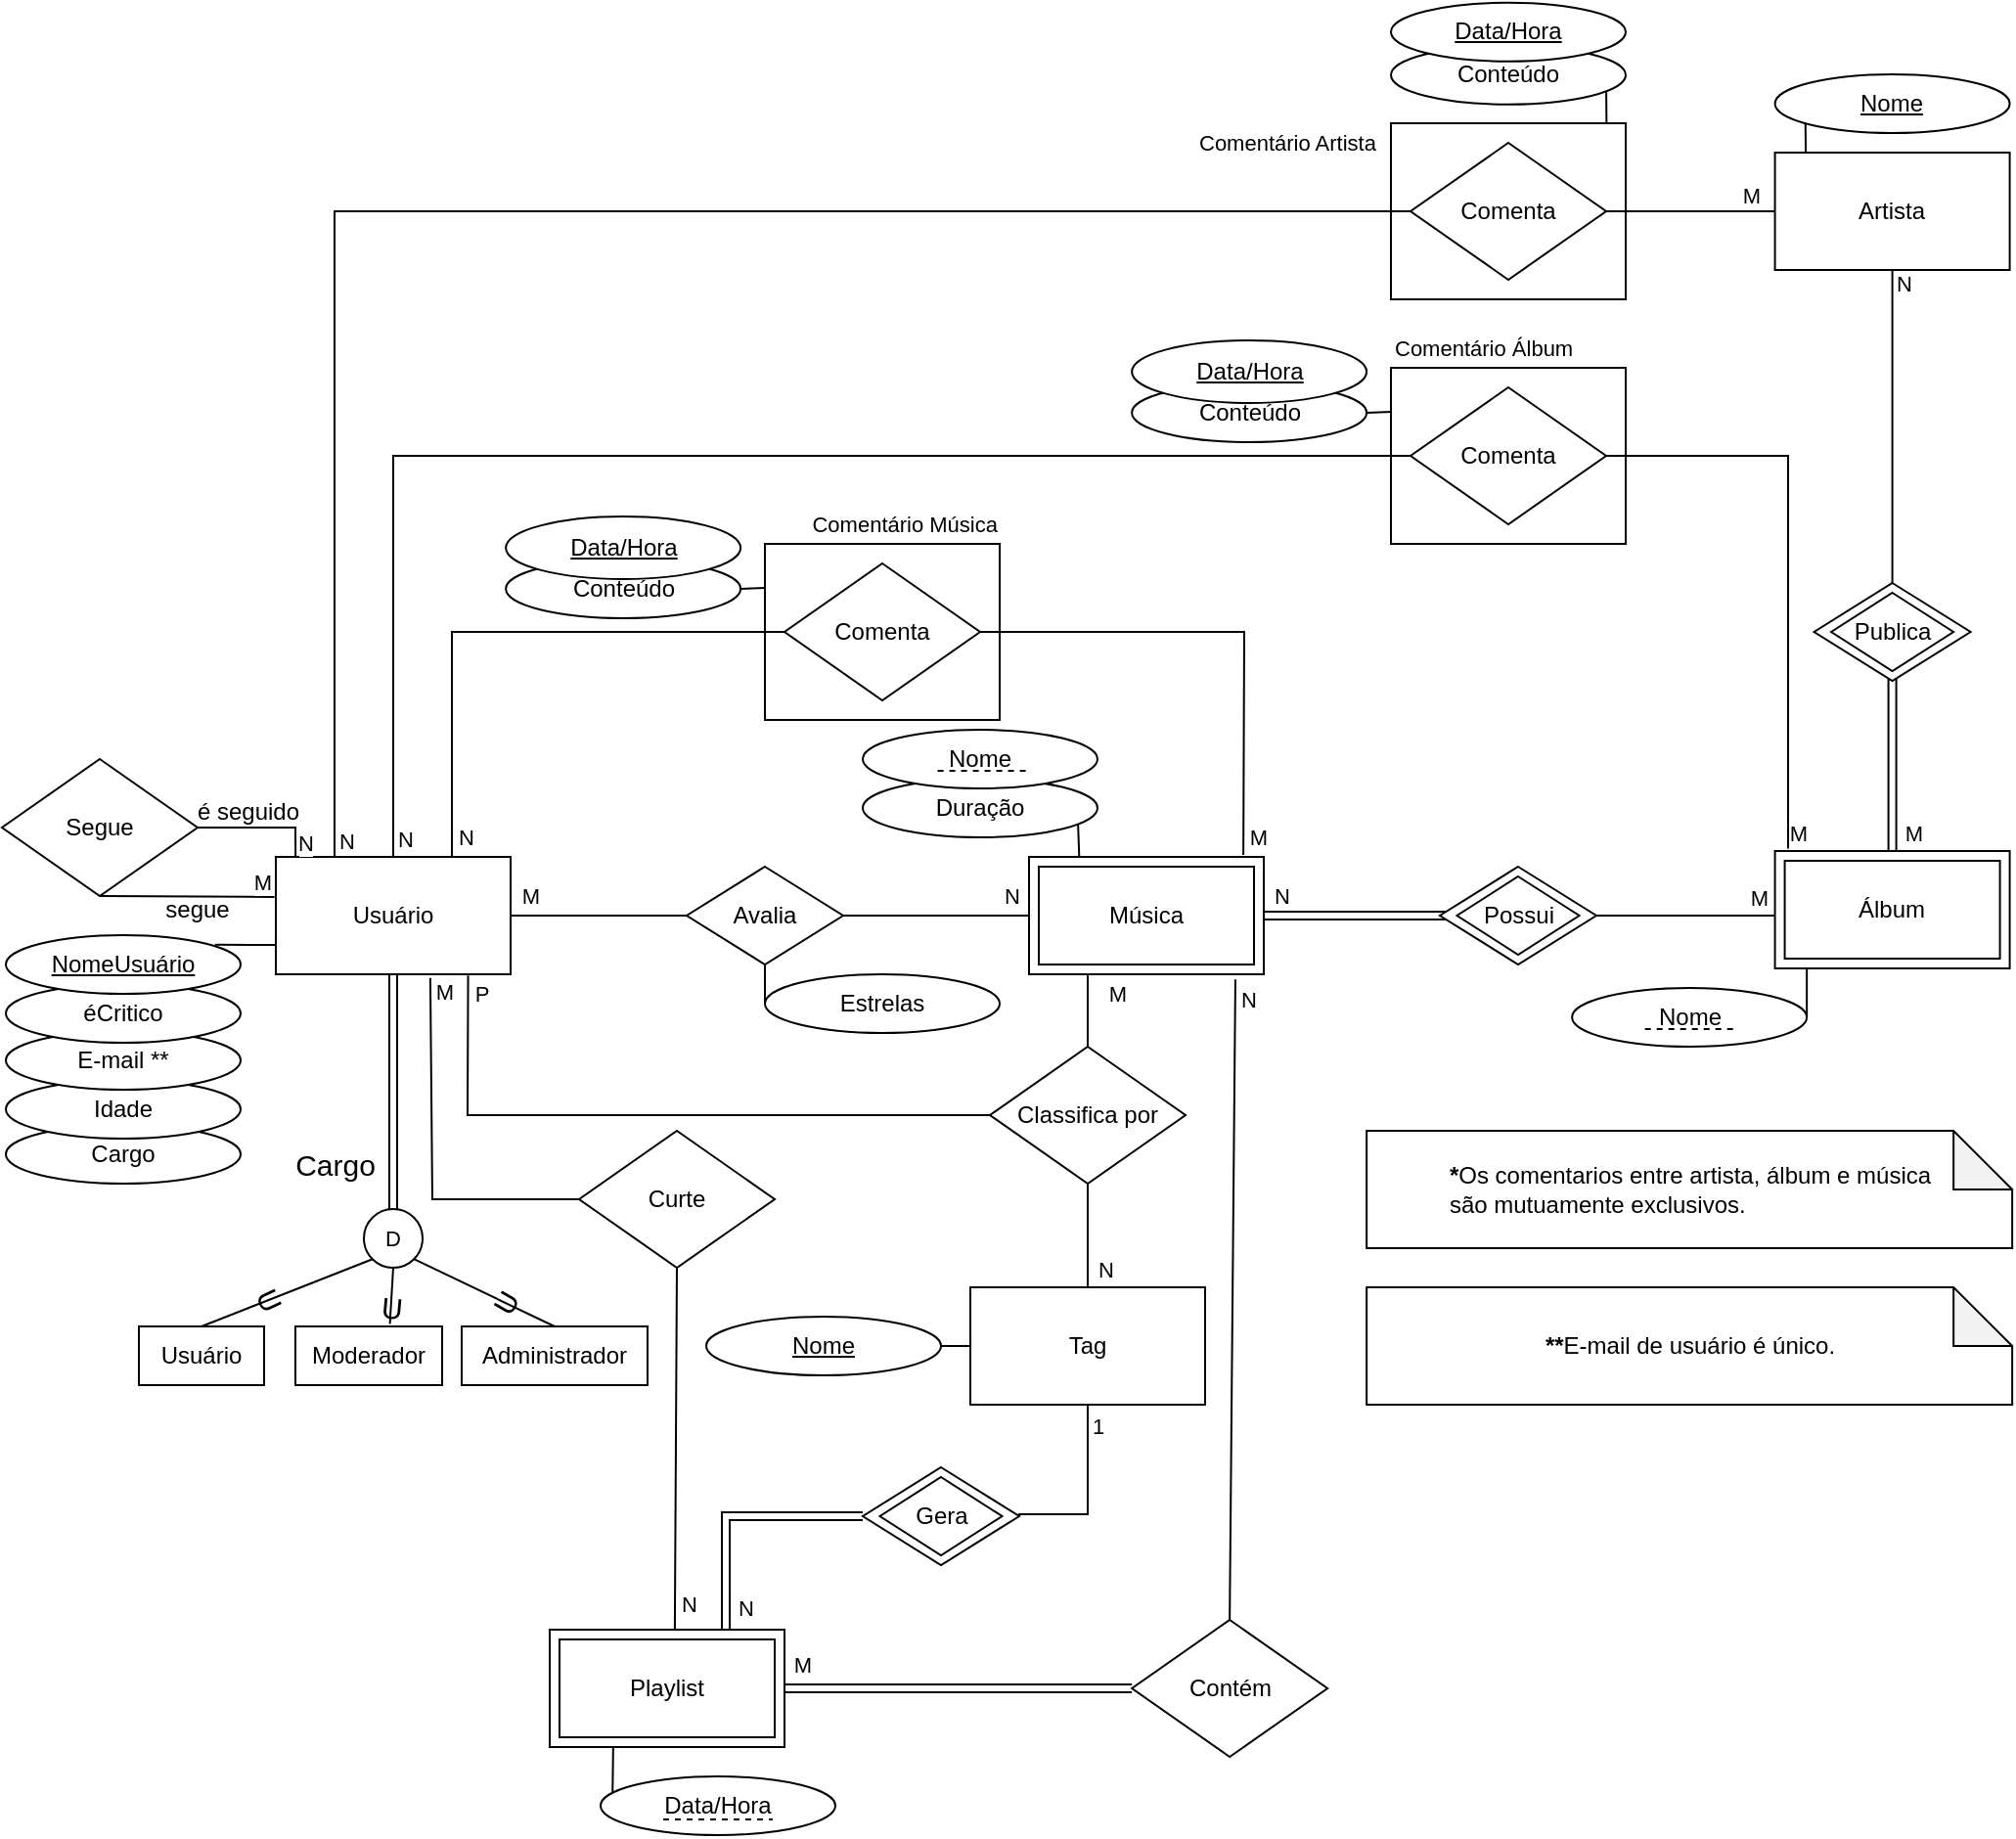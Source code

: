 <mxfile version="17.4.3" type="device" pages="2"><diagram id="R2lEEEUBdFMjLlhIrx00" name="Page-1"><mxGraphModel dx="1531" dy="1472" grid="1" gridSize="4" guides="1" tooltips="1" connect="1" arrows="1" fold="1" page="1" pageScale="1" pageWidth="850" pageHeight="1100" math="0" shadow="0" extFonts="Permanent Marker^https://fonts.googleapis.com/css?family=Permanent+Marker"><root><mxCell id="0"/><mxCell id="1" parent="0"/><mxCell id="LLVwP5_Mlr5lpWxvcj8v-32" value="Cargo" style="ellipse;whiteSpace=wrap;html=1;" parent="1" vertex="1"><mxGeometry x="-718" y="317" width="120" height="30" as="geometry"/></mxCell><mxCell id="LLVwP5_Mlr5lpWxvcj8v-12" value="" style="rounded=0;whiteSpace=wrap;html=1;glass=0;fontFamily=Helvetica;fontSize=11;fontColor=#000000;strokeWidth=1;fillColor=default;gradientColor=none;strokeColor=none;imageHeight=24;" parent="1" vertex="1"><mxGeometry x="-334" y="-153" width="30" height="6" as="geometry"/></mxCell><mxCell id="LLVwP5_Mlr5lpWxvcj8v-11" value="" style="rounded=0;whiteSpace=wrap;html=1;glass=0;fontFamily=Helvetica;fontSize=11;fontColor=#000000;strokeWidth=1;fillColor=default;gradientColor=none;strokeColor=none;imageHeight=24;" parent="1" vertex="1"><mxGeometry x="-334" y="-28" width="30" height="6" as="geometry"/></mxCell><mxCell id="LLVwP5_Mlr5lpWxvcj8v-8" value="" style="rounded=0;whiteSpace=wrap;html=1;glass=0;fontFamily=Helvetica;fontSize=11;fontColor=#000000;strokeWidth=1;fillColor=default;gradientColor=none;strokeColor=none;imageHeight=24;" parent="1" vertex="1"><mxGeometry x="-285" y="-153" width="30" height="6" as="geometry"/></mxCell><mxCell id="KQ6Jwlb4NyOoSHKqxRtg-74" value="" style="endArrow=none;html=1;rounded=0;entryX=0;entryY=0.5;entryDx=0;entryDy=0;exitX=1;exitY=0.5;exitDx=0;exitDy=0;shape=link;" parent="1" source="KQ6Jwlb4NyOoSHKqxRtg-12" target="KQ6Jwlb4NyOoSHKqxRtg-81" edge="1"><mxGeometry width="50" height="50" relative="1" as="geometry"><mxPoint x="-75" y="200" as="sourcePoint"/><mxPoint x="20" y="200" as="targetPoint"/></mxGeometry></mxCell><mxCell id="KQ6Jwlb4NyOoSHKqxRtg-76" value="&lt;div&gt;N&lt;/div&gt;" style="edgeLabel;html=1;align=center;verticalAlign=middle;resizable=0;points=[];" parent="KQ6Jwlb4NyOoSHKqxRtg-74" vertex="1" connectable="0"><mxGeometry x="0.372" y="1" relative="1" as="geometry"><mxPoint x="-59" y="-9" as="offset"/></mxGeometry></mxCell><mxCell id="KQ6Jwlb4NyOoSHKqxRtg-6" value="Idade" style="ellipse;whiteSpace=wrap;html=1;" parent="1" vertex="1"><mxGeometry x="-718" y="294" width="120" height="30" as="geometry"/></mxCell><mxCell id="KQ6Jwlb4NyOoSHKqxRtg-5" value="&lt;div&gt;E-mail **&lt;/div&gt;" style="ellipse;whiteSpace=wrap;html=1;" parent="1" vertex="1"><mxGeometry x="-718" y="269" width="120" height="30" as="geometry"/></mxCell><mxCell id="KQ6Jwlb4NyOoSHKqxRtg-1" value="&lt;div&gt;Usuário&lt;/div&gt;" style="rounded=0;whiteSpace=wrap;html=1;" parent="1" vertex="1"><mxGeometry x="-580" y="180" width="120" height="60" as="geometry"/></mxCell><mxCell id="KQ6Jwlb4NyOoSHKqxRtg-3" value="&lt;div&gt;éCritico&lt;/div&gt;" style="ellipse;whiteSpace=wrap;html=1;" parent="1" vertex="1"><mxGeometry x="-718" y="244.99" width="120" height="30" as="geometry"/></mxCell><mxCell id="KQ6Jwlb4NyOoSHKqxRtg-2" value="&lt;u&gt;NomeUsuário&lt;/u&gt;" style="ellipse;whiteSpace=wrap;html=1;" parent="1" vertex="1"><mxGeometry x="-718" y="220" width="120" height="30" as="geometry"/></mxCell><mxCell id="KQ6Jwlb4NyOoSHKqxRtg-8" value="" style="endArrow=none;html=1;rounded=0;exitX=0.891;exitY=0.163;exitDx=0;exitDy=0;exitPerimeter=0;entryX=0;entryY=0.75;entryDx=0;entryDy=0;" parent="1" source="KQ6Jwlb4NyOoSHKqxRtg-2" target="KQ6Jwlb4NyOoSHKqxRtg-1" edge="1"><mxGeometry width="50" height="50" relative="1" as="geometry"><mxPoint x="-508" y="240" as="sourcePoint"/><mxPoint x="-590" y="220" as="targetPoint"/></mxGeometry></mxCell><mxCell id="KQ6Jwlb4NyOoSHKqxRtg-9" value="" style="endArrow=none;html=1;rounded=0;exitX=1;exitY=0.5;exitDx=0;exitDy=0;entryX=0;entryY=0.5;entryDx=0;entryDy=0;" parent="1" source="KQ6Jwlb4NyOoSHKqxRtg-1" target="KQ6Jwlb4NyOoSHKqxRtg-10" edge="1"><mxGeometry width="50" height="50" relative="1" as="geometry"><mxPoint x="-430" y="210" as="sourcePoint"/><mxPoint x="-400" y="220" as="targetPoint"/></mxGeometry></mxCell><mxCell id="KQ6Jwlb4NyOoSHKqxRtg-14" value="M" style="edgeLabel;html=1;align=center;verticalAlign=middle;resizable=0;points=[];" parent="KQ6Jwlb4NyOoSHKqxRtg-9" vertex="1" connectable="0"><mxGeometry x="0.261" relative="1" as="geometry"><mxPoint x="-47" y="-10" as="offset"/></mxGeometry></mxCell><mxCell id="KQ6Jwlb4NyOoSHKqxRtg-10" value="&lt;div&gt;Avalia&lt;/div&gt;" style="rhombus;whiteSpace=wrap;html=1;" parent="1" vertex="1"><mxGeometry x="-370" y="185" width="80" height="50" as="geometry"/></mxCell><mxCell id="KQ6Jwlb4NyOoSHKqxRtg-11" value="" style="endArrow=none;html=1;rounded=0;entryX=0;entryY=0.5;entryDx=0;entryDy=0;exitX=1;exitY=0.5;exitDx=0;exitDy=0;" parent="1" source="KQ6Jwlb4NyOoSHKqxRtg-10" target="KQ6Jwlb4NyOoSHKqxRtg-12" edge="1"><mxGeometry width="50" height="50" relative="1" as="geometry"><mxPoint x="-290" y="230" as="sourcePoint"/><mxPoint x="-280" y="230" as="targetPoint"/></mxGeometry></mxCell><mxCell id="KQ6Jwlb4NyOoSHKqxRtg-41" value="&lt;div&gt;N&lt;/div&gt;" style="edgeLabel;html=1;align=center;verticalAlign=middle;resizable=0;points=[];" parent="KQ6Jwlb4NyOoSHKqxRtg-11" vertex="1" connectable="0"><mxGeometry x="0.372" y="1" relative="1" as="geometry"><mxPoint x="21" y="-9" as="offset"/></mxGeometry></mxCell><mxCell id="KQ6Jwlb4NyOoSHKqxRtg-17" value="Duração" style="ellipse;whiteSpace=wrap;html=1;" parent="1" vertex="1"><mxGeometry x="-280" y="140" width="120" height="30" as="geometry"/></mxCell><mxCell id="KQ6Jwlb4NyOoSHKqxRtg-18" value="" style="endArrow=none;html=1;rounded=0;exitX=0.917;exitY=0.767;exitDx=0;exitDy=0;exitPerimeter=0;entryX=0.214;entryY=0.005;entryDx=0;entryDy=0;entryPerimeter=0;" parent="1" source="KQ6Jwlb4NyOoSHKqxRtg-17" target="KQ6Jwlb4NyOoSHKqxRtg-12" edge="1"><mxGeometry width="50" height="50" relative="1" as="geometry"><mxPoint x="-120" y="160" as="sourcePoint"/><mxPoint x="-170" y="180" as="targetPoint"/></mxGeometry></mxCell><mxCell id="KQ6Jwlb4NyOoSHKqxRtg-21" value="&lt;div&gt;Estrelas&lt;/div&gt;" style="ellipse;whiteSpace=wrap;html=1;" parent="1" vertex="1"><mxGeometry x="-330" y="240" width="120" height="30" as="geometry"/></mxCell><mxCell id="KQ6Jwlb4NyOoSHKqxRtg-24" value="" style="endArrow=none;html=1;rounded=0;entryX=0.5;entryY=1;entryDx=0;entryDy=0;exitX=0.5;exitY=0;exitDx=0;exitDy=0;" parent="1" source="KQ6Jwlb4NyOoSHKqxRtg-25" edge="1"><mxGeometry width="50" height="50" relative="1" as="geometry"><mxPoint x="-240" y="290" as="sourcePoint"/><mxPoint x="-165" y="240" as="targetPoint"/></mxGeometry></mxCell><mxCell id="KQ6Jwlb4NyOoSHKqxRtg-40" value="M" style="edgeLabel;html=1;align=center;verticalAlign=middle;resizable=0;points=[];" parent="KQ6Jwlb4NyOoSHKqxRtg-24" vertex="1" connectable="0"><mxGeometry x="0.409" y="-1" relative="1" as="geometry"><mxPoint x="14" y="-1" as="offset"/></mxGeometry></mxCell><mxCell id="KQ6Jwlb4NyOoSHKqxRtg-25" value="&lt;div align=&quot;center&quot;&gt;Classifica por&lt;/div&gt;" style="rhombus;whiteSpace=wrap;html=1;rounded=0;strokeWidth=1;align=center;" parent="1" vertex="1"><mxGeometry x="-215" y="276.99" width="100" height="70" as="geometry"/></mxCell><mxCell id="KQ6Jwlb4NyOoSHKqxRtg-42" value="" style="endArrow=none;html=1;rounded=0;entryX=0.5;entryY=1;entryDx=0;entryDy=0;exitX=0.5;exitY=0;exitDx=0;exitDy=0;" parent="1" source="KQ6Jwlb4NyOoSHKqxRtg-44" target="KQ6Jwlb4NyOoSHKqxRtg-25" edge="1"><mxGeometry width="50" height="50" relative="1" as="geometry"><mxPoint x="-166.05" y="470" as="sourcePoint"/><mxPoint x="-166.05" y="395" as="targetPoint"/></mxGeometry></mxCell><mxCell id="KQ6Jwlb4NyOoSHKqxRtg-43" value="&lt;div&gt;N&lt;/div&gt;" style="edgeLabel;html=1;align=center;verticalAlign=middle;resizable=0;points=[];" parent="KQ6Jwlb4NyOoSHKqxRtg-42" vertex="1" connectable="0"><mxGeometry x="0.409" y="-1" relative="1" as="geometry"><mxPoint x="8" y="28" as="offset"/></mxGeometry></mxCell><mxCell id="KQ6Jwlb4NyOoSHKqxRtg-44" value="&lt;div&gt;Tag&lt;/div&gt;" style="rounded=0;whiteSpace=wrap;html=1;" parent="1" vertex="1"><mxGeometry x="-225" y="400" width="120" height="60" as="geometry"/></mxCell><mxCell id="KQ6Jwlb4NyOoSHKqxRtg-47" value="&lt;div&gt;&lt;u&gt;Nome&lt;/u&gt;&lt;/div&gt;" style="ellipse;whiteSpace=wrap;html=1;" parent="1" vertex="1"><mxGeometry x="-360" y="415" width="120" height="30" as="geometry"/></mxCell><mxCell id="KQ6Jwlb4NyOoSHKqxRtg-48" value="" style="endArrow=none;html=1;rounded=0;entryX=0;entryY=0.5;entryDx=0;entryDy=0;exitX=1;exitY=0.5;exitDx=0;exitDy=0;" parent="1" source="KQ6Jwlb4NyOoSHKqxRtg-47" target="KQ6Jwlb4NyOoSHKqxRtg-44" edge="1"><mxGeometry width="50" height="50" relative="1" as="geometry"><mxPoint x="-210" y="515" as="sourcePoint"/><mxPoint x="-195" y="515" as="targetPoint"/></mxGeometry></mxCell><mxCell id="KQ6Jwlb4NyOoSHKqxRtg-59" value="" style="endArrow=none;html=1;rounded=0;exitX=0;exitY=0.5;exitDx=0;exitDy=0;entryX=0.5;entryY=1;entryDx=0;entryDy=0;" parent="1" source="KQ6Jwlb4NyOoSHKqxRtg-21" target="KQ6Jwlb4NyOoSHKqxRtg-10" edge="1"><mxGeometry width="50" height="50" relative="1" as="geometry"><mxPoint x="-260" y="310" as="sourcePoint"/><mxPoint x="-330" y="240" as="targetPoint"/></mxGeometry></mxCell><mxCell id="KQ6Jwlb4NyOoSHKqxRtg-65" value="&lt;div&gt;Avalia&lt;/div&gt;" style="rhombus;whiteSpace=wrap;html=1;" parent="1" vertex="1"><mxGeometry x="15" y="185" width="80" height="50" as="geometry"/></mxCell><mxCell id="KQ6Jwlb4NyOoSHKqxRtg-66" value="" style="endArrow=none;html=1;rounded=0;entryX=0;entryY=0.5;entryDx=0;entryDy=0;exitX=1;exitY=0.5;exitDx=0;exitDy=0;" parent="1" source="KQ6Jwlb4NyOoSHKqxRtg-65" edge="1"><mxGeometry width="50" height="50" relative="1" as="geometry"><mxPoint x="95" y="230" as="sourcePoint"/><mxPoint x="190" y="210" as="targetPoint"/></mxGeometry></mxCell><mxCell id="KQ6Jwlb4NyOoSHKqxRtg-67" value="&lt;div&gt;N&lt;/div&gt;" style="edgeLabel;html=1;align=center;verticalAlign=middle;resizable=0;points=[];" parent="KQ6Jwlb4NyOoSHKqxRtg-66" vertex="1" connectable="0"><mxGeometry x="0.372" y="1" relative="1" as="geometry"><mxPoint x="18" y="-8" as="offset"/></mxGeometry></mxCell><mxCell id="KQ6Jwlb4NyOoSHKqxRtg-68" value="&lt;div&gt;M&lt;/div&gt;" style="edgeLabel;html=1;align=center;verticalAlign=middle;resizable=0;points=[];" parent="KQ6Jwlb4NyOoSHKqxRtg-66" vertex="1" connectable="0"><mxGeometry x="0.372" y="1" relative="1" as="geometry"><mxPoint x="18" y="-8" as="offset"/></mxGeometry></mxCell><mxCell id="KQ6Jwlb4NyOoSHKqxRtg-81" value="&lt;div&gt;Possui&lt;/div&gt;" style="rhombus;whiteSpace=wrap;html=1;" parent="1" vertex="1"><mxGeometry x="23.75" y="190" width="62.5" height="40" as="geometry"/></mxCell><mxCell id="KQ6Jwlb4NyOoSHKqxRtg-101" value="" style="endArrow=none;html=1;rounded=0;entryX=1;entryY=0.5;entryDx=0;entryDy=0;exitX=0.913;exitY=-0.017;exitDx=0;exitDy=0;exitPerimeter=0;" parent="1" source="KQ6Jwlb4NyOoSHKqxRtg-12" target="KQ6Jwlb4NyOoSHKqxRtg-103" edge="1"><mxGeometry width="50" height="50" relative="1" as="geometry"><mxPoint x="-146" y="160" as="sourcePoint"/><mxPoint x="-145.67" y="100" as="targetPoint"/><Array as="points"><mxPoint x="-85" y="65"/></Array></mxGeometry></mxCell><mxCell id="KQ6Jwlb4NyOoSHKqxRtg-102" value="M" style="edgeLabel;html=1;align=center;verticalAlign=middle;resizable=0;points=[];" parent="KQ6Jwlb4NyOoSHKqxRtg-101" vertex="1" connectable="0"><mxGeometry x="0.409" y="-1" relative="1" as="geometry"><mxPoint x="68" y="106" as="offset"/></mxGeometry></mxCell><mxCell id="Qvd-hTUM0kfqnl_CApFR-1" style="edgeStyle=none;rounded=0;orthogonalLoop=1;jettySize=auto;html=1;exitX=0;exitY=0.5;exitDx=0;exitDy=0;labelBackgroundColor=default;fontFamily=Helvetica;fontSize=11;fontColor=default;endArrow=none;endFill=0;strokeColor=default;entryX=0.75;entryY=0;entryDx=0;entryDy=0;" parent="1" source="KQ6Jwlb4NyOoSHKqxRtg-103" target="KQ6Jwlb4NyOoSHKqxRtg-1" edge="1"><mxGeometry relative="1" as="geometry"><mxPoint x="-490" y="64.833" as="targetPoint"/><Array as="points"><mxPoint x="-490" y="65"/></Array></mxGeometry></mxCell><mxCell id="jLYvhDs_ftenrXW6VNjv-2" value="&lt;font color=&quot;#000000&quot;&gt;N&lt;/font&gt;" style="edgeLabel;html=1;align=center;verticalAlign=middle;resizable=0;points=[];fontSize=11;fontFamily=Helvetica;fontColor=#FF0D05;" parent="Qvd-hTUM0kfqnl_CApFR-1" vertex="1" connectable="0"><mxGeometry x="0.917" y="-1" relative="1" as="geometry"><mxPoint x="8" y="2" as="offset"/></mxGeometry></mxCell><mxCell id="KQ6Jwlb4NyOoSHKqxRtg-103" value="Comenta" style="rhombus;whiteSpace=wrap;html=1;rounded=0;strokeWidth=1;align=center;" parent="1" vertex="1"><mxGeometry x="-320" y="30" width="100" height="70" as="geometry"/></mxCell><mxCell id="KQ6Jwlb4NyOoSHKqxRtg-116" style="edgeStyle=none;rounded=0;orthogonalLoop=1;jettySize=auto;html=1;exitX=0.5;exitY=0;exitDx=0;exitDy=0;entryX=0;entryY=0.5;entryDx=0;entryDy=0;endArrow=none;endFill=0;" parent="1" source="KQ6Jwlb4NyOoSHKqxRtg-1" target="KQ6Jwlb4NyOoSHKqxRtg-117" edge="1"><mxGeometry relative="1" as="geometry"><Array as="points"><mxPoint x="-520" y="-25"/></Array></mxGeometry></mxCell><mxCell id="U-0UzJtdiFZN5982wLYw-30" value="N" style="edgeLabel;html=1;align=center;verticalAlign=middle;resizable=0;points=[];" parent="KQ6Jwlb4NyOoSHKqxRtg-116" vertex="1" connectable="0"><mxGeometry x="-0.897" relative="1" as="geometry"><mxPoint x="6" y="28" as="offset"/></mxGeometry></mxCell><mxCell id="KQ6Jwlb4NyOoSHKqxRtg-120" style="edgeStyle=none;rounded=0;orthogonalLoop=1;jettySize=auto;html=1;exitX=0.25;exitY=0;exitDx=0;exitDy=0;entryX=0;entryY=0.5;entryDx=0;entryDy=0;endArrow=none;endFill=0;" parent="1" source="KQ6Jwlb4NyOoSHKqxRtg-1" target="KQ6Jwlb4NyOoSHKqxRtg-119" edge="1"><mxGeometry relative="1" as="geometry"><mxPoint x="-75" y="-80" as="sourcePoint"/><Array as="points"><mxPoint x="-550" y="-150"/></Array></mxGeometry></mxCell><mxCell id="jLYvhDs_ftenrXW6VNjv-3" value="N" style="edgeLabel;html=1;align=center;verticalAlign=middle;resizable=0;points=[];fontSize=11;fontFamily=Helvetica;fontColor=#000000;" parent="KQ6Jwlb4NyOoSHKqxRtg-120" vertex="1" connectable="0"><mxGeometry x="-0.973" relative="1" as="geometry"><mxPoint x="6" y="4" as="offset"/></mxGeometry></mxCell><mxCell id="jLYvhDs_ftenrXW6VNjv-20" value="" style="edgeStyle=none;rounded=0;orthogonalLoop=1;jettySize=auto;html=1;labelBackgroundColor=default;fontFamily=Helvetica;fontSize=11;fontColor=#000000;endArrow=none;endFill=0;strokeColor=default;" parent="1" source="KQ6Jwlb4NyOoSHKqxRtg-109" target="jLYvhDs_ftenrXW6VNjv-8" edge="1"><mxGeometry relative="1" as="geometry"/></mxCell><mxCell id="KQ6Jwlb4NyOoSHKqxRtg-109" value="Artista" style="rounded=0;whiteSpace=wrap;html=1;" parent="1" vertex="1"><mxGeometry x="186.29" y="-180" width="120" height="60" as="geometry"/></mxCell><mxCell id="KQ6Jwlb4NyOoSHKqxRtg-113" style="edgeStyle=orthogonalEdgeStyle;shape=link;rounded=0;orthogonalLoop=1;jettySize=auto;html=1;exitX=0.5;exitY=1;exitDx=0;exitDy=0;entryX=0.5;entryY=0;entryDx=0;entryDy=0;" parent="1" source="KQ6Jwlb4NyOoSHKqxRtg-112" target="KQ6Jwlb4NyOoSHKqxRtg-87" edge="1"><mxGeometry relative="1" as="geometry"/></mxCell><mxCell id="KQ6Jwlb4NyOoSHKqxRtg-115" style="rounded=0;orthogonalLoop=1;jettySize=auto;html=1;exitX=0.5;exitY=0;exitDx=0;exitDy=0;entryX=0.5;entryY=1;entryDx=0;entryDy=0;endArrow=none;endFill=0;" parent="1" source="KQ6Jwlb4NyOoSHKqxRtg-112" target="KQ6Jwlb4NyOoSHKqxRtg-109" edge="1"><mxGeometry relative="1" as="geometry"/></mxCell><mxCell id="jLYvhDs_ftenrXW6VNjv-16" value="N" style="edgeLabel;html=1;align=center;verticalAlign=middle;resizable=0;points=[];fontSize=11;fontFamily=Helvetica;fontColor=#000000;" parent="KQ6Jwlb4NyOoSHKqxRtg-115" vertex="1" connectable="0"><mxGeometry x="0.733" relative="1" as="geometry"><mxPoint x="5" y="-15" as="offset"/></mxGeometry></mxCell><mxCell id="KQ6Jwlb4NyOoSHKqxRtg-118" style="edgeStyle=none;rounded=0;orthogonalLoop=1;jettySize=auto;html=1;exitX=1;exitY=0.5;exitDx=0;exitDy=0;endArrow=none;endFill=0;entryX=0.056;entryY=-0.021;entryDx=0;entryDy=0;entryPerimeter=0;" parent="1" source="KQ6Jwlb4NyOoSHKqxRtg-117" target="KQ6Jwlb4NyOoSHKqxRtg-87" edge="1"><mxGeometry relative="1" as="geometry"><mxPoint x="105" y="61.99" as="sourcePoint"/><mxPoint x="185" y="177" as="targetPoint"/><Array as="points"><mxPoint x="193" y="-25"/></Array></mxGeometry></mxCell><mxCell id="KQ6Jwlb4NyOoSHKqxRtg-121" style="edgeStyle=none;rounded=0;orthogonalLoop=1;jettySize=auto;html=1;exitX=1;exitY=0.5;exitDx=0;exitDy=0;entryX=0;entryY=0.5;entryDx=0;entryDy=0;endArrow=none;endFill=0;" parent="1" source="KQ6Jwlb4NyOoSHKqxRtg-119" target="KQ6Jwlb4NyOoSHKqxRtg-109" edge="1"><mxGeometry relative="1" as="geometry"/></mxCell><mxCell id="jLYvhDs_ftenrXW6VNjv-4" value="M" style="edgeLabel;html=1;align=center;verticalAlign=middle;resizable=0;points=[];fontSize=11;fontFamily=Helvetica;fontColor=#000000;" parent="KQ6Jwlb4NyOoSHKqxRtg-121" vertex="1" connectable="0"><mxGeometry x="0.681" y="-1" relative="1" as="geometry"><mxPoint x="1" y="-9" as="offset"/></mxGeometry></mxCell><mxCell id="KQ6Jwlb4NyOoSHKqxRtg-119" value="Comenta" style="rhombus;whiteSpace=wrap;html=1;rounded=0;strokeWidth=1;align=center;" parent="1" vertex="1"><mxGeometry y="-185" width="100" height="70" as="geometry"/></mxCell><mxCell id="KQ6Jwlb4NyOoSHKqxRtg-122" value="&lt;div&gt;M&lt;/div&gt;" style="edgeLabel;html=1;align=center;verticalAlign=middle;resizable=0;points=[];" parent="1" vertex="1" connectable="0"><mxGeometry x="186.295" y="206.99" as="geometry"><mxPoint x="70" y="-39" as="offset"/></mxGeometry></mxCell><mxCell id="KQ6Jwlb4NyOoSHKqxRtg-124" value="M" style="edgeLabel;html=1;align=center;verticalAlign=middle;resizable=0;points=[];" parent="1" vertex="1" connectable="0"><mxGeometry x="220.005" y="230" as="geometry"><mxPoint x="-22" y="-62" as="offset"/></mxGeometry></mxCell><mxCell id="KQ6Jwlb4NyOoSHKqxRtg-130" value="&lt;u&gt;Nome&lt;/u&gt;" style="ellipse;whiteSpace=wrap;html=1;" parent="1" vertex="1"><mxGeometry x="186.29" y="-220" width="120" height="30" as="geometry"/></mxCell><mxCell id="KQ6Jwlb4NyOoSHKqxRtg-131" value="" style="endArrow=none;html=1;rounded=0;exitX=0.13;exitY=0.848;exitDx=0;exitDy=0;exitPerimeter=0;" parent="1" source="KQ6Jwlb4NyOoSHKqxRtg-130" edge="1"><mxGeometry width="50" height="50" relative="1" as="geometry"><mxPoint x="252.04" y="-200" as="sourcePoint"/><mxPoint x="202.04" y="-180.0" as="targetPoint"/></mxGeometry></mxCell><mxCell id="KQ6Jwlb4NyOoSHKqxRtg-132" value="Conteúdo" style="ellipse;whiteSpace=wrap;html=1;" parent="1" vertex="1"><mxGeometry x="-10" y="-234.64" width="120" height="30" as="geometry"/></mxCell><mxCell id="KQ6Jwlb4NyOoSHKqxRtg-133" value="" style="endArrow=none;html=1;rounded=0;exitX=0.917;exitY=0.767;exitDx=0;exitDy=0;exitPerimeter=0;entryX=0.91;entryY=-0.006;entryDx=0;entryDy=0;entryPerimeter=0;" parent="1" source="KQ6Jwlb4NyOoSHKqxRtg-132" edge="1"><mxGeometry width="50" height="50" relative="1" as="geometry"><mxPoint x="151" y="-214.64" as="sourcePoint"/><mxPoint x="100.2" y="-195.0" as="targetPoint"/></mxGeometry></mxCell><mxCell id="KQ6Jwlb4NyOoSHKqxRtg-134" value="&lt;div&gt;Nome&lt;/div&gt;" style="ellipse;whiteSpace=wrap;html=1;" parent="1" vertex="1"><mxGeometry x="82.57" y="246.99" width="120" height="30" as="geometry"/></mxCell><mxCell id="KQ6Jwlb4NyOoSHKqxRtg-135" value="" style="endArrow=none;html=1;rounded=0;entryX=0.5;entryY=1;entryDx=0;entryDy=0;exitX=1;exitY=0.5;exitDx=0;exitDy=0;" parent="1" source="KQ6Jwlb4NyOoSHKqxRtg-134" edge="1"><mxGeometry width="50" height="50" relative="1" as="geometry"><mxPoint x="272.57" y="306.99" as="sourcePoint"/><mxPoint x="202.57" y="236.99" as="targetPoint"/></mxGeometry></mxCell><mxCell id="KQ6Jwlb4NyOoSHKqxRtg-137" value="&lt;div align=&quot;left&quot;&gt;&lt;br&gt;&lt;/div&gt;" style="text;html=1;align=center;verticalAlign=middle;resizable=0;points=[];autosize=1;strokeColor=none;fillColor=none;" parent="1" vertex="1"><mxGeometry x="120.0" y="315" width="20" height="20" as="geometry"/></mxCell><mxCell id="KQ6Jwlb4NyOoSHKqxRtg-138" value="" style="endArrow=none;dashed=1;html=1;rounded=0;" parent="1" edge="1"><mxGeometry width="50" height="50" relative="1" as="geometry"><mxPoint x="119.86" y="268" as="sourcePoint"/><mxPoint x="167.29" y="268" as="targetPoint"/></mxGeometry></mxCell><mxCell id="KQ6Jwlb4NyOoSHKqxRtg-139" value="" style="endArrow=none;dashed=1;html=1;rounded=0;" parent="1" edge="1"><mxGeometry width="50" height="50" relative="1" as="geometry"><mxPoint x="-242.43" y="135" as="sourcePoint"/><mxPoint x="-195.0" y="135" as="targetPoint"/><Array as="points"><mxPoint x="-227.43" y="135"/></Array></mxGeometry></mxCell><mxCell id="U-0UzJtdiFZN5982wLYw-12" style="edgeStyle=none;rounded=0;orthogonalLoop=1;jettySize=auto;html=1;endArrow=none;endFill=0;entryX=0.819;entryY=1.011;entryDx=0;entryDy=0;entryPerimeter=0;exitX=0;exitY=0.5;exitDx=0;exitDy=0;" parent="1" source="KQ6Jwlb4NyOoSHKqxRtg-25" target="KQ6Jwlb4NyOoSHKqxRtg-1" edge="1"><mxGeometry relative="1" as="geometry"><mxPoint x="-340" y="266" as="sourcePoint"/><mxPoint x="-446" y="366" as="targetPoint"/><Array as="points"><mxPoint x="-482" y="312"/></Array></mxGeometry></mxCell><mxCell id="U-0UzJtdiFZN5982wLYw-14" value="P" style="edgeLabel;html=1;align=center;verticalAlign=middle;resizable=0;points=[];" parent="U-0UzJtdiFZN5982wLYw-12" vertex="1" connectable="0"><mxGeometry x="0.867" y="-1" relative="1" as="geometry"><mxPoint x="6" y="-13" as="offset"/></mxGeometry></mxCell><mxCell id="U-0UzJtdiFZN5982wLYw-19" value="" style="group" parent="1" vertex="1" connectable="0"><mxGeometry x="186.29" y="176.99" width="120" height="60" as="geometry"/></mxCell><mxCell id="KQ6Jwlb4NyOoSHKqxRtg-87" value="" style="rounded=0;whiteSpace=wrap;html=1;perimeterSpacing=0;strokeWidth=1;" parent="U-0UzJtdiFZN5982wLYw-19" vertex="1"><mxGeometry width="120" height="60" as="geometry"/></mxCell><mxCell id="KQ6Jwlb4NyOoSHKqxRtg-88" value="&lt;div&gt;Álbum&lt;/div&gt;" style="rounded=0;whiteSpace=wrap;html=1;strokeWidth=1;" parent="U-0UzJtdiFZN5982wLYw-19" vertex="1"><mxGeometry x="5" y="5" width="110" height="50" as="geometry"/></mxCell><mxCell id="U-0UzJtdiFZN5982wLYw-20" value="" style="group" parent="1" vertex="1" connectable="0"><mxGeometry x="-195" y="180" width="120" height="60" as="geometry"/></mxCell><mxCell id="KQ6Jwlb4NyOoSHKqxRtg-12" value="" style="rounded=0;whiteSpace=wrap;html=1;perimeterSpacing=0;strokeWidth=1;" parent="U-0UzJtdiFZN5982wLYw-20" vertex="1"><mxGeometry width="120" height="60" as="geometry"/></mxCell><mxCell id="KQ6Jwlb4NyOoSHKqxRtg-13" value="&lt;div&gt;Música&lt;/div&gt;" style="rounded=0;whiteSpace=wrap;html=1;strokeWidth=1;" parent="U-0UzJtdiFZN5982wLYw-20" vertex="1"><mxGeometry x="5" y="5" width="110" height="50" as="geometry"/></mxCell><mxCell id="U-0UzJtdiFZN5982wLYw-25" value="" style="group" parent="1" vertex="1" connectable="0"><mxGeometry x="206.29" y="40" width="80.0" height="50" as="geometry"/></mxCell><mxCell id="KQ6Jwlb4NyOoSHKqxRtg-111" value="&lt;div&gt;Avalia&lt;/div&gt;" style="rhombus;whiteSpace=wrap;html=1;" parent="U-0UzJtdiFZN5982wLYw-25" vertex="1"><mxGeometry width="80" height="50" as="geometry"/></mxCell><mxCell id="KQ6Jwlb4NyOoSHKqxRtg-112" value="Publica" style="rhombus;whiteSpace=wrap;html=1;" parent="U-0UzJtdiFZN5982wLYw-25" vertex="1"><mxGeometry x="8.75" y="5" width="62.5" height="40" as="geometry"/></mxCell><mxCell id="jLYvhDs_ftenrXW6VNjv-5" value="" style="rounded=0;whiteSpace=wrap;html=1;glass=1;fontFamily=Helvetica;fontSize=11;fontColor=#000000;strokeWidth=1;fillColor=none;gradientColor=none;" parent="1" vertex="1"><mxGeometry x="-330" y="20" width="120" height="90" as="geometry"/></mxCell><mxCell id="jLYvhDs_ftenrXW6VNjv-8" value="" style="rounded=0;whiteSpace=wrap;html=1;glass=1;fontFamily=Helvetica;fontSize=11;fontColor=#000000;strokeWidth=1;fillColor=none;gradientColor=none;" parent="1" vertex="1"><mxGeometry x="-10" y="-195" width="120" height="90" as="geometry"/></mxCell><mxCell id="jLYvhDs_ftenrXW6VNjv-9" value="Comentário Música" style="text;html=1;align=right;verticalAlign=middle;resizable=0;points=[];autosize=1;strokeColor=none;fillColor=none;fontSize=11;fontFamily=Helvetica;fontColor=#000000;gradientColor=none;" parent="1" vertex="1"><mxGeometry x="-320" width="110" height="20" as="geometry"/></mxCell><mxCell id="jLYvhDs_ftenrXW6VNjv-11" value="Comentário Artista" style="text;html=1;align=left;verticalAlign=middle;resizable=0;points=[];autosize=1;strokeColor=none;fillColor=none;fontSize=11;fontFamily=Helvetica;fontColor=#000000;" parent="1" vertex="1"><mxGeometry x="-110" y="-195" width="110" height="20" as="geometry"/></mxCell><mxCell id="LLVwP5_Mlr5lpWxvcj8v-13" value="&lt;u&gt;Data/Hora&lt;/u&gt;" style="ellipse;whiteSpace=wrap;html=1;" parent="1" vertex="1"><mxGeometry x="-10" y="-256.64" width="120" height="30" as="geometry"/></mxCell><mxCell id="KQ6Jwlb4NyOoSHKqxRtg-16" value="Nome" style="ellipse;whiteSpace=wrap;html=1;" parent="1" vertex="1"><mxGeometry x="-280" y="115" width="120" height="30" as="geometry"/></mxCell><mxCell id="LLVwP5_Mlr5lpWxvcj8v-16" value="" style="endArrow=none;dashed=1;html=1;rounded=0;" parent="1" edge="1"><mxGeometry width="50" height="50" relative="1" as="geometry"><mxPoint x="-241.71" y="136" as="sourcePoint"/><mxPoint x="-194.28" y="136" as="targetPoint"/></mxGeometry></mxCell><mxCell id="LLVwP5_Mlr5lpWxvcj8v-24" style="edgeStyle=none;rounded=0;orthogonalLoop=1;jettySize=auto;html=1;exitX=0;exitY=1;exitDx=0;exitDy=0;entryX=0.5;entryY=0;entryDx=0;entryDy=0;labelBackgroundColor=default;fontFamily=Helvetica;fontSize=11;fontColor=#000000;endArrow=none;endFill=0;strokeColor=default;" parent="1" source="LLVwP5_Mlr5lpWxvcj8v-19" target="LLVwP5_Mlr5lpWxvcj8v-23" edge="1"><mxGeometry relative="1" as="geometry"/></mxCell><mxCell id="LLVwP5_Mlr5lpWxvcj8v-25" style="edgeStyle=none;rounded=0;orthogonalLoop=1;jettySize=auto;html=1;exitX=0.5;exitY=1;exitDx=0;exitDy=0;entryX=0.644;entryY=-0.044;entryDx=0;entryDy=0;entryPerimeter=0;labelBackgroundColor=default;fontFamily=Helvetica;fontSize=11;fontColor=#000000;endArrow=none;endFill=0;strokeColor=default;" parent="1" source="LLVwP5_Mlr5lpWxvcj8v-19" target="LLVwP5_Mlr5lpWxvcj8v-22" edge="1"><mxGeometry relative="1" as="geometry"/></mxCell><mxCell id="LLVwP5_Mlr5lpWxvcj8v-26" style="edgeStyle=none;rounded=0;orthogonalLoop=1;jettySize=auto;html=1;exitX=1;exitY=1;exitDx=0;exitDy=0;entryX=0.5;entryY=0;entryDx=0;entryDy=0;labelBackgroundColor=default;fontFamily=Helvetica;fontSize=11;fontColor=#000000;endArrow=none;endFill=0;strokeColor=default;" parent="1" source="LLVwP5_Mlr5lpWxvcj8v-19" target="LLVwP5_Mlr5lpWxvcj8v-21" edge="1"><mxGeometry relative="1" as="geometry"/></mxCell><mxCell id="LLVwP5_Mlr5lpWxvcj8v-19" value="D" style="ellipse;whiteSpace=wrap;html=1;aspect=fixed;glass=1;fontFamily=Helvetica;fontSize=11;fontColor=#000000;strokeWidth=1;fillColor=none;gradientColor=none;" parent="1" vertex="1"><mxGeometry x="-535" y="360" width="30" height="30" as="geometry"/></mxCell><mxCell id="LLVwP5_Mlr5lpWxvcj8v-20" value="" style="endArrow=none;html=1;rounded=0;labelBackgroundColor=default;fontFamily=Helvetica;fontSize=11;fontColor=#000000;strokeColor=default;entryX=0.5;entryY=1;entryDx=0;entryDy=0;exitX=0.5;exitY=0;exitDx=0;exitDy=0;shape=link;" parent="1" source="LLVwP5_Mlr5lpWxvcj8v-19" target="KQ6Jwlb4NyOoSHKqxRtg-1" edge="1"><mxGeometry width="50" height="50" relative="1" as="geometry"><mxPoint x="-510" y="340" as="sourcePoint"/><mxPoint x="-520" y="390" as="targetPoint"/></mxGeometry></mxCell><mxCell id="LLVwP5_Mlr5lpWxvcj8v-21" value="&lt;div&gt;Administrador&lt;/div&gt;" style="rounded=0;whiteSpace=wrap;html=1;" parent="1" vertex="1"><mxGeometry x="-485" y="420" width="95" height="30" as="geometry"/></mxCell><mxCell id="LLVwP5_Mlr5lpWxvcj8v-22" value="&lt;div&gt;Moderador&lt;/div&gt;" style="rounded=0;whiteSpace=wrap;html=1;" parent="1" vertex="1"><mxGeometry x="-570" y="420" width="75" height="30" as="geometry"/></mxCell><mxCell id="LLVwP5_Mlr5lpWxvcj8v-23" value="&lt;div&gt;Usuário&lt;/div&gt;" style="rounded=0;whiteSpace=wrap;html=1;" parent="1" vertex="1"><mxGeometry x="-650" y="420" width="64" height="30" as="geometry"/></mxCell><mxCell id="LLVwP5_Mlr5lpWxvcj8v-27" value="U" style="text;html=1;align=center;verticalAlign=middle;resizable=0;points=[];autosize=1;strokeColor=none;fillColor=none;fontSize=15;fontFamily=Helvetica;fontColor=default;strokeWidth=1;fontStyle=0;imageWidth=24;imageHeight=24;horizontal=1;rotation=65;" parent="1" vertex="1"><mxGeometry x="-598" y="396" width="30" height="20" as="geometry"/></mxCell><mxCell id="LLVwP5_Mlr5lpWxvcj8v-28" value="U" style="text;html=1;align=center;verticalAlign=middle;resizable=0;points=[];autosize=1;strokeColor=none;fillColor=none;fontSize=15;fontFamily=Helvetica;fontColor=default;strokeWidth=1;fontStyle=0;imageWidth=24;imageHeight=24;horizontal=1;rotation=5;" parent="1" vertex="1"><mxGeometry x="-536.5" y="400" width="30" height="20" as="geometry"/></mxCell><mxCell id="LLVwP5_Mlr5lpWxvcj8v-30" value="U" style="text;html=1;align=center;verticalAlign=middle;resizable=0;points=[];autosize=1;strokeColor=none;fillColor=none;fontSize=15;fontFamily=Helvetica;fontColor=default;strokeWidth=1;fontStyle=0;imageWidth=24;imageHeight=24;horizontal=1;rotation=-60;" parent="1" vertex="1"><mxGeometry x="-478" y="398" width="30" height="20" as="geometry"/></mxCell><mxCell id="LLVwP5_Mlr5lpWxvcj8v-31" value="Cargo" style="text;html=1;align=center;verticalAlign=middle;resizable=0;points=[];autosize=1;strokeColor=none;fillColor=none;fontSize=15;fontFamily=Helvetica;fontColor=#000000;" parent="1" vertex="1"><mxGeometry x="-580" y="326.99" width="60" height="20" as="geometry"/></mxCell><mxCell id="LLVwP5_Mlr5lpWxvcj8v-36" value="" style="group" parent="1" vertex="1" connectable="0"><mxGeometry x="-10" y="-90" width="120" height="110" as="geometry"/></mxCell><mxCell id="jLYvhDs_ftenrXW6VNjv-6" value="" style="rounded=0;whiteSpace=wrap;html=1;glass=1;fontFamily=Helvetica;fontSize=11;fontColor=#000000;strokeWidth=1;fillColor=none;gradientColor=none;" parent="LLVwP5_Mlr5lpWxvcj8v-36" vertex="1"><mxGeometry y="20" width="120" height="90" as="geometry"/></mxCell><mxCell id="KQ6Jwlb4NyOoSHKqxRtg-117" value="Comenta" style="rhombus;whiteSpace=wrap;html=1;rounded=0;strokeWidth=1;align=center;" parent="LLVwP5_Mlr5lpWxvcj8v-36" vertex="1"><mxGeometry x="10" y="30" width="100" height="70" as="geometry"/></mxCell><mxCell id="jLYvhDs_ftenrXW6VNjv-10" value="Comentário Álbum" style="text;html=1;align=left;verticalAlign=middle;resizable=0;points=[];autosize=1;strokeColor=none;fillColor=none;fontSize=11;fontFamily=Helvetica;fontColor=#000000;" parent="LLVwP5_Mlr5lpWxvcj8v-36" vertex="1"><mxGeometry width="110" height="20" as="geometry"/></mxCell><mxCell id="XIVKB-GfAYupwIPn3tpx-1" value="&lt;div align=&quot;left&quot;&gt;&lt;b&gt;*&lt;/b&gt;Os comentarios entre artista, álbum e música&lt;/div&gt;&lt;div align=&quot;left&quot;&gt;são mutuamente exclusivos.&lt;/div&gt;" style="shape=note;whiteSpace=wrap;html=1;backgroundOutline=1;darkOpacity=0.05;" parent="1" vertex="1"><mxGeometry x="-22.43" y="320" width="330" height="60" as="geometry"/></mxCell><mxCell id="XIVKB-GfAYupwIPn3tpx-2" value="&lt;div align=&quot;left&quot;&gt;&lt;b&gt;**&lt;/b&gt;&lt;span&gt;E-mail de usuário é único.&lt;/span&gt;&lt;br&gt;&lt;/div&gt;" style="shape=note;whiteSpace=wrap;html=1;backgroundOutline=1;darkOpacity=0.05;" parent="1" vertex="1"><mxGeometry x="-22.43" y="400" width="330" height="60" as="geometry"/></mxCell><mxCell id="c4Dqak8-dZXs4El0MHgX-2" value="Conteúdo" style="ellipse;whiteSpace=wrap;html=1;" parent="1" vertex="1"><mxGeometry x="-142.43" y="-62" width="120" height="30" as="geometry"/></mxCell><mxCell id="c4Dqak8-dZXs4El0MHgX-3" value="" style="endArrow=none;html=1;rounded=0;entryX=0;entryY=0.25;entryDx=0;entryDy=0;exitX=1;exitY=0.5;exitDx=0;exitDy=0;" parent="1" source="c4Dqak8-dZXs4El0MHgX-2" target="jLYvhDs_ftenrXW6VNjv-6" edge="1"><mxGeometry width="50" height="50" relative="1" as="geometry"><mxPoint x="-40" y="-45" as="sourcePoint"/><mxPoint x="-10" y="-62.04" as="targetPoint"/></mxGeometry></mxCell><mxCell id="c4Dqak8-dZXs4El0MHgX-4" value="&lt;u&gt;Data/Hora&lt;/u&gt;" style="ellipse;whiteSpace=wrap;html=1;" parent="1" vertex="1"><mxGeometry x="-142.43" y="-84" width="120" height="32" as="geometry"/></mxCell><mxCell id="c4Dqak8-dZXs4El0MHgX-6" value="Conteúdo" style="ellipse;whiteSpace=wrap;html=1;" parent="1" vertex="1"><mxGeometry x="-462.43" y="28" width="120" height="30" as="geometry"/></mxCell><mxCell id="c4Dqak8-dZXs4El0MHgX-7" value="" style="endArrow=none;html=1;rounded=0;entryX=0;entryY=0.25;entryDx=0;entryDy=0;exitX=1;exitY=0.5;exitDx=0;exitDy=0;" parent="1" source="c4Dqak8-dZXs4El0MHgX-6" target="jLYvhDs_ftenrXW6VNjv-5" edge="1"><mxGeometry width="50" height="50" relative="1" as="geometry"><mxPoint x="-360" y="40" as="sourcePoint"/><mxPoint x="-330" y="37.5" as="targetPoint"/></mxGeometry></mxCell><mxCell id="c4Dqak8-dZXs4El0MHgX-8" value="&lt;u&gt;Data/Hora&lt;/u&gt;" style="ellipse;whiteSpace=wrap;html=1;" parent="1" vertex="1"><mxGeometry x="-462.43" y="6" width="120" height="32" as="geometry"/></mxCell><mxCell id="EI4XkKK55zDfsxWpdxwh-5" value="&lt;div align=&quot;center&quot;&gt;Curte&lt;/div&gt;" style="rhombus;whiteSpace=wrap;html=1;rounded=0;strokeWidth=1;align=center;" parent="1" vertex="1"><mxGeometry x="-425" y="320" width="100" height="70" as="geometry"/></mxCell><mxCell id="EI4XkKK55zDfsxWpdxwh-6" value="&lt;div align=&quot;center&quot;&gt;Contém&lt;/div&gt;" style="rhombus;whiteSpace=wrap;html=1;rounded=0;strokeWidth=1;align=center;" parent="1" vertex="1"><mxGeometry x="-142.43" y="570" width="100" height="70" as="geometry"/></mxCell><mxCell id="EI4XkKK55zDfsxWpdxwh-7" value="" style="endArrow=none;html=1;rounded=0;exitX=0.366;exitY=-0.002;exitDx=0;exitDy=0;exitPerimeter=0;entryX=0.5;entryY=1;entryDx=0;entryDy=0;" parent="1" target="EI4XkKK55zDfsxWpdxwh-5" edge="1"><mxGeometry width="50" height="50" relative="1" as="geometry"><mxPoint x="-376.08" y="579.88" as="sourcePoint"/><mxPoint x="-200" y="340" as="targetPoint"/></mxGeometry></mxCell><mxCell id="EI4XkKK55zDfsxWpdxwh-13" value="N" style="edgeLabel;html=1;align=center;verticalAlign=middle;resizable=0;points=[];" parent="EI4XkKK55zDfsxWpdxwh-7" vertex="1" connectable="0"><mxGeometry x="-0.725" y="-1" relative="1" as="geometry"><mxPoint x="6" y="8" as="offset"/></mxGeometry></mxCell><mxCell id="EI4XkKK55zDfsxWpdxwh-8" value="" style="endArrow=none;html=1;rounded=0;exitX=1;exitY=0.5;exitDx=0;exitDy=0;entryX=0;entryY=0.5;entryDx=0;entryDy=0;shape=link;" parent="1" source="0ngSBh9zyBHgsRiIDb-5-5" target="EI4XkKK55zDfsxWpdxwh-6" edge="1"><mxGeometry width="50" height="50" relative="1" as="geometry"><mxPoint x="-299.64" y="605.74" as="sourcePoint"/><mxPoint x="-200" y="340" as="targetPoint"/></mxGeometry></mxCell><mxCell id="EI4XkKK55zDfsxWpdxwh-12" value="M" style="edgeLabel;html=1;align=center;verticalAlign=middle;resizable=0;points=[];" parent="EI4XkKK55zDfsxWpdxwh-8" vertex="1" connectable="0"><mxGeometry x="-0.749" y="1" relative="1" as="geometry"><mxPoint x="-14" y="-11" as="offset"/></mxGeometry></mxCell><mxCell id="EI4XkKK55zDfsxWpdxwh-9" value="" style="endArrow=none;html=1;rounded=0;exitX=0.658;exitY=1.031;exitDx=0;exitDy=0;exitPerimeter=0;entryX=0;entryY=0.5;entryDx=0;entryDy=0;" parent="1" source="KQ6Jwlb4NyOoSHKqxRtg-1" target="EI4XkKK55zDfsxWpdxwh-5" edge="1"><mxGeometry width="50" height="50" relative="1" as="geometry"><mxPoint x="-366.08" y="519.88" as="sourcePoint"/><mxPoint x="-365" y="400.0" as="targetPoint"/><Array as="points"><mxPoint x="-500" y="355"/></Array></mxGeometry></mxCell><mxCell id="EI4XkKK55zDfsxWpdxwh-14" value="M" style="edgeLabel;html=1;align=center;verticalAlign=middle;resizable=0;points=[];" parent="EI4XkKK55zDfsxWpdxwh-9" vertex="1" connectable="0"><mxGeometry x="-0.861" relative="1" as="geometry"><mxPoint x="7" y="-6" as="offset"/></mxGeometry></mxCell><mxCell id="EI4XkKK55zDfsxWpdxwh-10" value="" style="endArrow=none;html=1;rounded=0;exitX=0.879;exitY=1.044;exitDx=0;exitDy=0;entryX=0.5;entryY=0;entryDx=0;entryDy=0;exitPerimeter=0;" parent="1" source="KQ6Jwlb4NyOoSHKqxRtg-12" target="EI4XkKK55zDfsxWpdxwh-6" edge="1"><mxGeometry width="50" height="50" relative="1" as="geometry"><mxPoint x="-289.64" y="545.74" as="sourcePoint"/><mxPoint x="-129.43" y="545" as="targetPoint"/></mxGeometry></mxCell><mxCell id="EI4XkKK55zDfsxWpdxwh-11" value="N" style="edgeLabel;html=1;align=center;verticalAlign=middle;resizable=0;points=[];" parent="EI4XkKK55zDfsxWpdxwh-10" vertex="1" connectable="0"><mxGeometry x="-0.904" y="2" relative="1" as="geometry"><mxPoint x="4" y="-5" as="offset"/></mxGeometry></mxCell><mxCell id="EI4XkKK55zDfsxWpdxwh-16" value="&lt;div align=&quot;center&quot;&gt;Segue&lt;/div&gt;" style="rhombus;whiteSpace=wrap;html=1;rounded=0;strokeWidth=1;align=center;" parent="1" vertex="1"><mxGeometry x="-720" y="130" width="100" height="70" as="geometry"/></mxCell><mxCell id="EI4XkKK55zDfsxWpdxwh-17" value="" style="endArrow=none;html=1;rounded=0;entryX=-0.006;entryY=0.341;entryDx=0;entryDy=0;entryPerimeter=0;exitX=0.5;exitY=1;exitDx=0;exitDy=0;" parent="1" source="EI4XkKK55zDfsxWpdxwh-16" target="KQ6Jwlb4NyOoSHKqxRtg-1" edge="1"><mxGeometry width="50" height="50" relative="1" as="geometry"><mxPoint x="-550" y="320" as="sourcePoint"/><mxPoint x="-500" y="270" as="targetPoint"/></mxGeometry></mxCell><mxCell id="EI4XkKK55zDfsxWpdxwh-20" value="M" style="edgeLabel;html=1;align=center;verticalAlign=middle;resizable=0;points=[];" parent="EI4XkKK55zDfsxWpdxwh-17" vertex="1" connectable="0"><mxGeometry x="0.851" y="-1" relative="1" as="geometry"><mxPoint y="-9" as="offset"/></mxGeometry></mxCell><mxCell id="EI4XkKK55zDfsxWpdxwh-18" value="" style="endArrow=none;html=1;rounded=0;entryX=0.084;entryY=0.001;entryDx=0;entryDy=0;entryPerimeter=0;exitX=1;exitY=0.5;exitDx=0;exitDy=0;" parent="1" source="EI4XkKK55zDfsxWpdxwh-16" target="KQ6Jwlb4NyOoSHKqxRtg-1" edge="1"><mxGeometry width="50" height="50" relative="1" as="geometry"><mxPoint x="-600" y="260" as="sourcePoint"/><mxPoint x="-550" y="210" as="targetPoint"/><Array as="points"><mxPoint x="-570" y="165"/></Array></mxGeometry></mxCell><mxCell id="EI4XkKK55zDfsxWpdxwh-19" value="N" style="edgeLabel;html=1;align=center;verticalAlign=middle;resizable=0;points=[];" parent="EI4XkKK55zDfsxWpdxwh-18" vertex="1" connectable="0"><mxGeometry x="0.794" relative="1" as="geometry"><mxPoint x="5" y="-1" as="offset"/></mxGeometry></mxCell><mxCell id="EI4XkKK55zDfsxWpdxwh-21" value="segue" style="text;html=1;strokeColor=none;fillColor=none;align=center;verticalAlign=middle;whiteSpace=wrap;rounded=0;" parent="1" vertex="1"><mxGeometry x="-650" y="192" width="60" height="30" as="geometry"/></mxCell><mxCell id="EI4XkKK55zDfsxWpdxwh-22" value="é seguido" style="text;html=1;strokeColor=none;fillColor=none;align=center;verticalAlign=middle;whiteSpace=wrap;rounded=0;" parent="1" vertex="1"><mxGeometry x="-624" y="142" width="60" height="30" as="geometry"/></mxCell><mxCell id="EI4XkKK55zDfsxWpdxwh-23" value="Data/Hora" style="ellipse;whiteSpace=wrap;html=1;fontStyle=0" parent="1" vertex="1"><mxGeometry x="-414" y="650" width="120" height="30" as="geometry"/></mxCell><mxCell id="EI4XkKK55zDfsxWpdxwh-29" value="" style="endArrow=none;html=1;rounded=0;exitX=0.051;exitY=0.275;exitDx=0;exitDy=0;exitPerimeter=0;entryX=0.25;entryY=1;entryDx=0;entryDy=0;" parent="1" source="EI4XkKK55zDfsxWpdxwh-23" target="0ngSBh9zyBHgsRiIDb-5-6" edge="1"><mxGeometry width="50" height="50" relative="1" as="geometry"><mxPoint x="-430" y="540" as="sourcePoint"/><mxPoint x="-403.56" y="640" as="targetPoint"/></mxGeometry></mxCell><mxCell id="0ngSBh9zyBHgsRiIDb-5-3" value="1" style="edgeStyle=orthogonalEdgeStyle;rounded=0;orthogonalLoop=1;jettySize=auto;html=1;exitX=1;exitY=0.5;exitDx=0;exitDy=0;entryX=0.5;entryY=1;entryDx=0;entryDy=0;endArrow=none;endFill=0;" edge="1" parent="1" source="0ngSBh9zyBHgsRiIDb-5-15" target="KQ6Jwlb4NyOoSHKqxRtg-44"><mxGeometry x="0.771" y="-5" relative="1" as="geometry"><mxPoint x="-180" y="515" as="sourcePoint"/><Array as="points"><mxPoint x="-165" y="516"/></Array><mxPoint as="offset"/></mxGeometry></mxCell><mxCell id="0ngSBh9zyBHgsRiIDb-5-5" value="" style="rounded=0;whiteSpace=wrap;html=1;perimeterSpacing=0;strokeWidth=1;" vertex="1" parent="1"><mxGeometry x="-440" y="575" width="120" height="60" as="geometry"/></mxCell><mxCell id="0ngSBh9zyBHgsRiIDb-5-6" value="&lt;div&gt;Playlist&lt;/div&gt;" style="rounded=0;whiteSpace=wrap;html=1;strokeWidth=1;" vertex="1" parent="1"><mxGeometry x="-435" y="580" width="110" height="50" as="geometry"/></mxCell><mxCell id="0ngSBh9zyBHgsRiIDb-5-8" value="N" style="endArrow=none;html=1;rounded=0;exitX=0.75;exitY=0;exitDx=0;exitDy=0;entryX=0;entryY=0.5;entryDx=0;entryDy=0;shape=link;edgeStyle=orthogonalEdgeStyle;" edge="1" parent="1" source="0ngSBh9zyBHgsRiIDb-5-5" target="0ngSBh9zyBHgsRiIDb-5-15"><mxGeometry x="-0.831" y="-10" width="50" height="50" relative="1" as="geometry"><mxPoint x="-334" y="564" as="sourcePoint"/><mxPoint x="-280" y="515" as="targetPoint"/><mxPoint as="offset"/></mxGeometry></mxCell><mxCell id="0ngSBh9zyBHgsRiIDb-5-13" value="" style="endArrow=none;dashed=1;html=1;rounded=0;" edge="1" parent="1"><mxGeometry width="50" height="50" relative="1" as="geometry"><mxPoint x="-382" y="672" as="sourcePoint"/><mxPoint x="-326" y="672" as="targetPoint"/></mxGeometry></mxCell><mxCell id="0ngSBh9zyBHgsRiIDb-5-15" value="&lt;div&gt;Avalia&lt;/div&gt;" style="rhombus;whiteSpace=wrap;html=1;" vertex="1" parent="1"><mxGeometry x="-280" y="492" width="80" height="50" as="geometry"/></mxCell><mxCell id="0ngSBh9zyBHgsRiIDb-5-16" value="&lt;div&gt;Gera&lt;/div&gt;" style="rhombus;whiteSpace=wrap;html=1;" vertex="1" parent="1"><mxGeometry x="-271.25" y="497" width="62.5" height="40" as="geometry"/></mxCell></root></mxGraphModel></diagram><diagram id="dToJHFfTmB_pY6hD58nx" name="V2"><mxGraphModel dx="1747" dy="1721" grid="1" gridSize="10" guides="1" tooltips="1" connect="1" arrows="1" fold="1" page="1" pageScale="1" pageWidth="850" pageHeight="1100" math="0" shadow="0"><root><mxCell id="0"/><mxCell id="1" parent="0"/><mxCell id="joTgBVLBO0KvCM-6dCop-1" value="" style="endArrow=none;html=1;rounded=0;entryX=0;entryY=0.5;entryDx=0;entryDy=0;exitX=1;exitY=0.5;exitDx=0;exitDy=0;shape=link;" parent="1" source="joTgBVLBO0KvCM-6dCop-78" target="joTgBVLBO0KvCM-6dCop-34" edge="1"><mxGeometry width="50" height="50" relative="1" as="geometry"><mxPoint x="-75" y="200" as="sourcePoint"/><mxPoint x="20" y="200" as="targetPoint"/></mxGeometry></mxCell><mxCell id="joTgBVLBO0KvCM-6dCop-2" value="&lt;div&gt;N&lt;/div&gt;" style="edgeLabel;html=1;align=center;verticalAlign=middle;resizable=0;points=[];" parent="joTgBVLBO0KvCM-6dCop-1" vertex="1" connectable="0"><mxGeometry x="0.372" y="1" relative="1" as="geometry"><mxPoint x="-59" y="-9" as="offset"/></mxGeometry></mxCell><mxCell id="joTgBVLBO0KvCM-6dCop-3" value="Idade" style="ellipse;whiteSpace=wrap;html=1;" parent="1" vertex="1"><mxGeometry x="-630" y="350" width="120" height="30" as="geometry"/></mxCell><mxCell id="joTgBVLBO0KvCM-6dCop-4" value="&lt;div&gt;E-mail&lt;/div&gt;" style="ellipse;whiteSpace=wrap;html=1;" parent="1" vertex="1"><mxGeometry x="-630" y="325" width="120" height="30" as="geometry"/></mxCell><mxCell id="joTgBVLBO0KvCM-6dCop-5" value="" style="rounded=0;whiteSpace=wrap;html=1;strokeWidth=1;" parent="1" vertex="1"><mxGeometry x="-380" y="180" width="100" height="60" as="geometry"/></mxCell><mxCell id="joTgBVLBO0KvCM-6dCop-6" value="&lt;div&gt;Usuário&lt;/div&gt;" style="rounded=0;whiteSpace=wrap;html=1;" parent="1" vertex="1"><mxGeometry x="-580" y="180" width="120" height="60" as="geometry"/></mxCell><mxCell id="joTgBVLBO0KvCM-6dCop-7" value="Cargo&lt;b&gt;*&lt;/b&gt;" style="ellipse;whiteSpace=wrap;html=1;" parent="1" vertex="1"><mxGeometry x="-630" y="301" width="120" height="30" as="geometry"/></mxCell><mxCell id="joTgBVLBO0KvCM-6dCop-8" value="&lt;div&gt;éCritico&lt;/div&gt;" style="ellipse;whiteSpace=wrap;html=1;" parent="1" vertex="1"><mxGeometry x="-630" y="276.99" width="120" height="30" as="geometry"/></mxCell><mxCell id="joTgBVLBO0KvCM-6dCop-9" value="&lt;u&gt;NomeUsuário&lt;/u&gt;" style="ellipse;whiteSpace=wrap;html=1;" parent="1" vertex="1"><mxGeometry x="-630" y="250" width="120" height="30" as="geometry"/></mxCell><mxCell id="joTgBVLBO0KvCM-6dCop-10" value="" style="endArrow=none;html=1;rounded=0;exitX=0.917;exitY=0.2;exitDx=0;exitDy=0;exitPerimeter=0;" parent="1" source="joTgBVLBO0KvCM-6dCop-9" target="joTgBVLBO0KvCM-6dCop-6" edge="1"><mxGeometry width="50" height="50" relative="1" as="geometry"><mxPoint x="-420" y="270" as="sourcePoint"/><mxPoint x="-370" y="220" as="targetPoint"/></mxGeometry></mxCell><mxCell id="joTgBVLBO0KvCM-6dCop-11" value="" style="endArrow=none;html=1;rounded=0;exitX=1;exitY=0.5;exitDx=0;exitDy=0;entryX=0;entryY=0.5;entryDx=0;entryDy=0;" parent="1" source="joTgBVLBO0KvCM-6dCop-6" target="joTgBVLBO0KvCM-6dCop-13" edge="1"><mxGeometry width="50" height="50" relative="1" as="geometry"><mxPoint x="-430" y="210" as="sourcePoint"/><mxPoint x="-400" y="220" as="targetPoint"/></mxGeometry></mxCell><mxCell id="joTgBVLBO0KvCM-6dCop-12" value="M" style="edgeLabel;html=1;align=center;verticalAlign=middle;resizable=0;points=[];" parent="joTgBVLBO0KvCM-6dCop-11" vertex="1" connectable="0"><mxGeometry x="0.261" relative="1" as="geometry"><mxPoint x="-47" y="-10" as="offset"/></mxGeometry></mxCell><mxCell id="joTgBVLBO0KvCM-6dCop-13" value="&lt;div&gt;Avalia&lt;/div&gt;" style="rhombus;whiteSpace=wrap;html=1;" parent="1" vertex="1"><mxGeometry x="-370" y="185" width="80" height="50" as="geometry"/></mxCell><mxCell id="joTgBVLBO0KvCM-6dCop-14" value="" style="endArrow=none;html=1;rounded=0;entryX=0;entryY=0.5;entryDx=0;entryDy=0;exitX=1;exitY=0.5;exitDx=0;exitDy=0;" parent="1" source="joTgBVLBO0KvCM-6dCop-13" target="joTgBVLBO0KvCM-6dCop-78" edge="1"><mxGeometry width="50" height="50" relative="1" as="geometry"><mxPoint x="-290" y="230" as="sourcePoint"/><mxPoint x="-280" y="230" as="targetPoint"/></mxGeometry></mxCell><mxCell id="joTgBVLBO0KvCM-6dCop-15" value="&lt;div&gt;N&lt;/div&gt;" style="edgeLabel;html=1;align=center;verticalAlign=middle;resizable=0;points=[];" parent="joTgBVLBO0KvCM-6dCop-14" vertex="1" connectable="0"><mxGeometry x="0.372" y="1" relative="1" as="geometry"><mxPoint x="21" y="-9" as="offset"/></mxGeometry></mxCell><mxCell id="joTgBVLBO0KvCM-6dCop-16" value="Nome" style="ellipse;whiteSpace=wrap;html=1;" parent="1" vertex="1"><mxGeometry x="-280" y="115" width="120" height="30" as="geometry"/></mxCell><mxCell id="joTgBVLBO0KvCM-6dCop-17" value="Duração" style="ellipse;whiteSpace=wrap;html=1;" parent="1" vertex="1"><mxGeometry x="-280" y="140" width="120" height="30" as="geometry"/></mxCell><mxCell id="joTgBVLBO0KvCM-6dCop-18" value="" style="endArrow=none;html=1;rounded=0;exitX=0.917;exitY=0.767;exitDx=0;exitDy=0;exitPerimeter=0;entryX=0.214;entryY=0.005;entryDx=0;entryDy=0;entryPerimeter=0;" parent="1" source="joTgBVLBO0KvCM-6dCop-17" target="joTgBVLBO0KvCM-6dCop-78" edge="1"><mxGeometry width="50" height="50" relative="1" as="geometry"><mxPoint x="-120" y="160" as="sourcePoint"/><mxPoint x="-170" y="180" as="targetPoint"/></mxGeometry></mxCell><mxCell id="joTgBVLBO0KvCM-6dCop-19" value="Avaliação" style="text;html=1;align=center;verticalAlign=middle;resizable=0;points=[];autosize=1;strokeColor=none;fillColor=none;" parent="1" vertex="1"><mxGeometry x="-365" y="160" width="70" height="20" as="geometry"/></mxCell><mxCell id="joTgBVLBO0KvCM-6dCop-20" value="&lt;div&gt;Estrelas&lt;/div&gt;" style="ellipse;whiteSpace=wrap;html=1;" parent="1" vertex="1"><mxGeometry x="-330" y="250" width="120" height="30" as="geometry"/></mxCell><mxCell id="joTgBVLBO0KvCM-6dCop-21" value="" style="endArrow=none;html=1;rounded=0;entryX=0.5;entryY=1;entryDx=0;entryDy=0;exitX=0.5;exitY=0;exitDx=0;exitDy=0;" parent="1" source="joTgBVLBO0KvCM-6dCop-23" target="joTgBVLBO0KvCM-6dCop-78" edge="1"><mxGeometry width="50" height="50" relative="1" as="geometry"><mxPoint x="-210" y="290" as="sourcePoint"/><mxPoint x="-340" y="310" as="targetPoint"/></mxGeometry></mxCell><mxCell id="joTgBVLBO0KvCM-6dCop-22" value="M" style="edgeLabel;html=1;align=center;verticalAlign=middle;resizable=0;points=[];" parent="joTgBVLBO0KvCM-6dCop-21" vertex="1" connectable="0"><mxGeometry x="0.409" y="-1" relative="1" as="geometry"><mxPoint x="14" y="-1" as="offset"/></mxGeometry></mxCell><mxCell id="joTgBVLBO0KvCM-6dCop-23" value="&lt;div align=&quot;center&quot;&gt;Classifica por&lt;/div&gt;" style="rhombus;whiteSpace=wrap;html=1;rounded=0;strokeWidth=1;align=center;" parent="1" vertex="1"><mxGeometry x="-185" y="276.99" width="100" height="70" as="geometry"/></mxCell><mxCell id="joTgBVLBO0KvCM-6dCop-24" value="" style="endArrow=none;html=1;rounded=0;entryX=0.5;entryY=1;entryDx=0;entryDy=0;exitX=0.5;exitY=0;exitDx=0;exitDy=0;" parent="1" source="joTgBVLBO0KvCM-6dCop-26" target="joTgBVLBO0KvCM-6dCop-23" edge="1"><mxGeometry width="50" height="50" relative="1" as="geometry"><mxPoint x="-136.05" y="470" as="sourcePoint"/><mxPoint x="-136.05" y="395" as="targetPoint"/></mxGeometry></mxCell><mxCell id="joTgBVLBO0KvCM-6dCop-25" value="&lt;div&gt;N&lt;/div&gt;" style="edgeLabel;html=1;align=center;verticalAlign=middle;resizable=0;points=[];" parent="joTgBVLBO0KvCM-6dCop-24" vertex="1" connectable="0"><mxGeometry x="0.409" y="-1" relative="1" as="geometry"><mxPoint x="14" y="28" as="offset"/></mxGeometry></mxCell><mxCell id="joTgBVLBO0KvCM-6dCop-26" value="&lt;div&gt;Tag&lt;/div&gt;" style="rounded=0;whiteSpace=wrap;html=1;" parent="1" vertex="1"><mxGeometry x="-195" y="400" width="120" height="60" as="geometry"/></mxCell><mxCell id="joTgBVLBO0KvCM-6dCop-27" value="&lt;div&gt;&lt;u&gt;Nome&lt;/u&gt;&lt;/div&gt;" style="ellipse;whiteSpace=wrap;html=1;" parent="1" vertex="1"><mxGeometry x="-340" y="415" width="120" height="30" as="geometry"/></mxCell><mxCell id="joTgBVLBO0KvCM-6dCop-28" value="" style="endArrow=none;html=1;rounded=0;entryX=0;entryY=0.5;entryDx=0;entryDy=0;exitX=1;exitY=0.5;exitDx=0;exitDy=0;" parent="1" source="joTgBVLBO0KvCM-6dCop-27" target="joTgBVLBO0KvCM-6dCop-26" edge="1"><mxGeometry width="50" height="50" relative="1" as="geometry"><mxPoint x="-210" y="515" as="sourcePoint"/><mxPoint x="-195" y="515" as="targetPoint"/></mxGeometry></mxCell><mxCell id="joTgBVLBO0KvCM-6dCop-29" value="" style="endArrow=none;html=1;rounded=0;entryX=0.5;entryY=1;entryDx=0;entryDy=0;exitX=0;exitY=0.5;exitDx=0;exitDy=0;" parent="1" source="joTgBVLBO0KvCM-6dCop-20" target="joTgBVLBO0KvCM-6dCop-5" edge="1"><mxGeometry width="50" height="50" relative="1" as="geometry"><mxPoint x="-260" y="310" as="sourcePoint"/><mxPoint x="-210" y="260" as="targetPoint"/></mxGeometry></mxCell><mxCell id="joTgBVLBO0KvCM-6dCop-30" value="&lt;div&gt;Avalia&lt;/div&gt;" style="rhombus;whiteSpace=wrap;html=1;" parent="1" vertex="1"><mxGeometry x="15" y="185" width="80" height="50" as="geometry"/></mxCell><mxCell id="joTgBVLBO0KvCM-6dCop-31" value="" style="endArrow=none;html=1;rounded=0;entryX=0;entryY=0.5;entryDx=0;entryDy=0;exitX=1;exitY=0.5;exitDx=0;exitDy=0;" parent="1" source="joTgBVLBO0KvCM-6dCop-30" edge="1"><mxGeometry width="50" height="50" relative="1" as="geometry"><mxPoint x="95" y="230" as="sourcePoint"/><mxPoint x="190" y="210" as="targetPoint"/></mxGeometry></mxCell><mxCell id="joTgBVLBO0KvCM-6dCop-32" value="&lt;div&gt;N&lt;/div&gt;" style="edgeLabel;html=1;align=center;verticalAlign=middle;resizable=0;points=[];" parent="joTgBVLBO0KvCM-6dCop-31" vertex="1" connectable="0"><mxGeometry x="0.372" y="1" relative="1" as="geometry"><mxPoint x="18" y="-8" as="offset"/></mxGeometry></mxCell><mxCell id="joTgBVLBO0KvCM-6dCop-33" value="&lt;div&gt;M&lt;/div&gt;" style="edgeLabel;html=1;align=center;verticalAlign=middle;resizable=0;points=[];" parent="joTgBVLBO0KvCM-6dCop-31" vertex="1" connectable="0"><mxGeometry x="0.372" y="1" relative="1" as="geometry"><mxPoint x="18" y="-8" as="offset"/></mxGeometry></mxCell><mxCell id="joTgBVLBO0KvCM-6dCop-34" value="&lt;div&gt;Possui&lt;/div&gt;" style="rhombus;whiteSpace=wrap;html=1;" parent="1" vertex="1"><mxGeometry x="23.75" y="190" width="62.5" height="40" as="geometry"/></mxCell><mxCell id="joTgBVLBO0KvCM-6dCop-43" value="Artista" style="rounded=0;whiteSpace=wrap;html=1;" parent="1" vertex="1"><mxGeometry x="186.29" y="-110" width="120" height="60" as="geometry"/></mxCell><mxCell id="joTgBVLBO0KvCM-6dCop-44" style="edgeStyle=orthogonalEdgeStyle;shape=link;rounded=0;orthogonalLoop=1;jettySize=auto;html=1;exitX=0.5;exitY=1;exitDx=0;exitDy=0;entryX=0.5;entryY=0;entryDx=0;entryDy=0;" parent="1" source="joTgBVLBO0KvCM-6dCop-83" target="joTgBVLBO0KvCM-6dCop-75" edge="1"><mxGeometry relative="1" as="geometry"/></mxCell><mxCell id="joTgBVLBO0KvCM-6dCop-45" style="rounded=0;orthogonalLoop=1;jettySize=auto;html=1;exitX=0.5;exitY=0;exitDx=0;exitDy=0;entryX=0.5;entryY=1;entryDx=0;entryDy=0;endArrow=none;endFill=0;" parent="1" source="joTgBVLBO0KvCM-6dCop-83" target="joTgBVLBO0KvCM-6dCop-43" edge="1"><mxGeometry relative="1" as="geometry"/></mxCell><mxCell id="joTgBVLBO0KvCM-6dCop-50" value="&lt;div&gt;M&lt;/div&gt;" style="edgeLabel;html=1;align=center;verticalAlign=middle;resizable=0;points=[];" parent="1" vertex="1" connectable="0"><mxGeometry x="186.295" y="206.99" as="geometry"><mxPoint x="70" y="-39" as="offset"/></mxGeometry></mxCell><mxCell id="joTgBVLBO0KvCM-6dCop-51" value="N" style="edgeLabel;html=1;align=center;verticalAlign=middle;resizable=0;points=[];" parent="1" vertex="1" connectable="0"><mxGeometry x="206.295" y="221" as="geometry"><mxPoint x="49" y="-262" as="offset"/></mxGeometry></mxCell><mxCell id="joTgBVLBO0KvCM-6dCop-55" value="&lt;u&gt;Nome&lt;/u&gt;" style="ellipse;whiteSpace=wrap;html=1;" parent="1" vertex="1"><mxGeometry x="186.29" y="-150" width="120" height="30" as="geometry"/></mxCell><mxCell id="joTgBVLBO0KvCM-6dCop-56" value="" style="endArrow=none;html=1;rounded=0;exitX=0.13;exitY=0.846;exitDx=0;exitDy=0;exitPerimeter=0;" parent="1" source="joTgBVLBO0KvCM-6dCop-55" edge="1"><mxGeometry width="50" height="50" relative="1" as="geometry"><mxPoint x="252.04" y="-130" as="sourcePoint"/><mxPoint x="202" y="-110" as="targetPoint"/></mxGeometry></mxCell><mxCell id="joTgBVLBO0KvCM-6dCop-59" value="&lt;div&gt;Nome&lt;/div&gt;" style="ellipse;whiteSpace=wrap;html=1;" parent="1" vertex="1"><mxGeometry x="82.57" y="246.99" width="120" height="30" as="geometry"/></mxCell><mxCell id="joTgBVLBO0KvCM-6dCop-60" value="" style="endArrow=none;html=1;rounded=0;entryX=0.5;entryY=1;entryDx=0;entryDy=0;exitX=1;exitY=0.5;exitDx=0;exitDy=0;" parent="1" source="joTgBVLBO0KvCM-6dCop-59" edge="1"><mxGeometry width="50" height="50" relative="1" as="geometry"><mxPoint x="272.57" y="306.99" as="sourcePoint"/><mxPoint x="202.57" y="236.99" as="targetPoint"/></mxGeometry></mxCell><mxCell id="joTgBVLBO0KvCM-6dCop-61" value="&lt;div align=&quot;left&quot;&gt;&lt;b&gt;*&lt;/b&gt;Cargos válidos:&lt;/div&gt;&lt;div align=&quot;left&quot;&gt;&amp;nbsp; - Administrador&lt;/div&gt;&lt;div align=&quot;left&quot;&gt;&amp;nbsp; - Moderador&lt;/div&gt;&lt;div align=&quot;left&quot;&gt;&amp;nbsp; - Usuário&lt;br&gt;&lt;/div&gt;" style="text;html=1;align=left;verticalAlign=middle;resizable=0;points=[];autosize=1;strokeColor=none;fillColor=none;" parent="1" vertex="1"><mxGeometry x="-730" y="246.99" width="100" height="60" as="geometry"/></mxCell><mxCell id="joTgBVLBO0KvCM-6dCop-62" value="&lt;div align=&quot;left&quot;&gt;&lt;b&gt;*&lt;/b&gt;Os comentarios entre artista, álbum e música&lt;/div&gt;&lt;div align=&quot;left&quot;&gt;são mutuamente exclusivos.&lt;br&gt;&lt;/div&gt;" style="text;html=1;align=center;verticalAlign=middle;resizable=0;points=[];autosize=1;strokeColor=none;fillColor=none;" parent="1" vertex="1"><mxGeometry x="1.421e-14" y="415" width="260" height="30" as="geometry"/></mxCell><mxCell id="joTgBVLBO0KvCM-6dCop-63" value="" style="endArrow=none;dashed=1;html=1;rounded=0;" parent="1" edge="1"><mxGeometry width="50" height="50" relative="1" as="geometry"><mxPoint x="119.86" y="268.0" as="sourcePoint"/><mxPoint x="167.29" y="268.0" as="targetPoint"/></mxGeometry></mxCell><mxCell id="joTgBVLBO0KvCM-6dCop-64" value="" style="endArrow=none;dashed=1;html=1;rounded=0;" parent="1" edge="1"><mxGeometry width="50" height="50" relative="1" as="geometry"><mxPoint x="-242.43" y="135" as="sourcePoint"/><mxPoint x="-195" y="135" as="targetPoint"/><Array as="points"><mxPoint x="-227.43" y="135"/></Array></mxGeometry></mxCell><mxCell id="joTgBVLBO0KvCM-6dCop-69" style="edgeStyle=none;rounded=0;orthogonalLoop=1;jettySize=auto;html=1;endArrow=none;endFill=0;entryX=0.819;entryY=1.011;entryDx=0;entryDy=0;entryPerimeter=0;exitX=0;exitY=0.5;exitDx=0;exitDy=0;" parent="1" source="joTgBVLBO0KvCM-6dCop-23" target="joTgBVLBO0KvCM-6dCop-6" edge="1"><mxGeometry relative="1" as="geometry"><mxPoint x="-340" y="266" as="sourcePoint"/><mxPoint x="-446" y="366" as="targetPoint"/><Array as="points"><mxPoint x="-482" y="312"/></Array></mxGeometry></mxCell><mxCell id="joTgBVLBO0KvCM-6dCop-70" value="P" style="edgeLabel;html=1;align=center;verticalAlign=middle;resizable=0;points=[];" parent="joTgBVLBO0KvCM-6dCop-69" vertex="1" connectable="0"><mxGeometry x="0.867" y="-1" relative="1" as="geometry"><mxPoint x="11" y="-18" as="offset"/></mxGeometry></mxCell><mxCell id="joTgBVLBO0KvCM-6dCop-74" value="" style="group" parent="1" vertex="1" connectable="0"><mxGeometry x="186.29" y="176.99" width="120" height="60" as="geometry"/></mxCell><mxCell id="joTgBVLBO0KvCM-6dCop-75" value="" style="rounded=0;whiteSpace=wrap;html=1;perimeterSpacing=0;strokeWidth=1;" parent="joTgBVLBO0KvCM-6dCop-74" vertex="1"><mxGeometry width="120" height="60" as="geometry"/></mxCell><mxCell id="joTgBVLBO0KvCM-6dCop-76" value="&lt;div&gt;Álbum&lt;/div&gt;" style="rounded=0;whiteSpace=wrap;html=1;strokeWidth=1;" parent="joTgBVLBO0KvCM-6dCop-74" vertex="1"><mxGeometry x="5" y="5" width="110" height="50" as="geometry"/></mxCell><mxCell id="joTgBVLBO0KvCM-6dCop-77" value="" style="group" parent="1" vertex="1" connectable="0"><mxGeometry x="-195" y="180" width="120" height="60" as="geometry"/></mxCell><mxCell id="joTgBVLBO0KvCM-6dCop-78" value="" style="rounded=0;whiteSpace=wrap;html=1;perimeterSpacing=0;strokeWidth=1;" parent="joTgBVLBO0KvCM-6dCop-77" vertex="1"><mxGeometry width="120" height="60" as="geometry"/></mxCell><mxCell id="joTgBVLBO0KvCM-6dCop-79" value="&lt;div&gt;Música&lt;/div&gt;" style="rounded=0;whiteSpace=wrap;html=1;strokeWidth=1;" parent="joTgBVLBO0KvCM-6dCop-77" vertex="1"><mxGeometry x="5" y="5" width="110" height="50" as="geometry"/></mxCell><mxCell id="joTgBVLBO0KvCM-6dCop-81" value="" style="group" parent="1" vertex="1" connectable="0"><mxGeometry x="206.29" y="40" width="80.0" height="50" as="geometry"/></mxCell><mxCell id="joTgBVLBO0KvCM-6dCop-82" value="&lt;div&gt;Avalia&lt;/div&gt;" style="rhombus;whiteSpace=wrap;html=1;" parent="joTgBVLBO0KvCM-6dCop-81" vertex="1"><mxGeometry width="80" height="50" as="geometry"/></mxCell><mxCell id="joTgBVLBO0KvCM-6dCop-83" value="Publica" style="rhombus;whiteSpace=wrap;html=1;" parent="joTgBVLBO0KvCM-6dCop-81" vertex="1"><mxGeometry x="8.75" y="5" width="62.5" height="40" as="geometry"/></mxCell><mxCell id="joTgBVLBO0KvCM-6dCop-89" value="Comentável" style="rounded=0;whiteSpace=wrap;html=1;" parent="1" vertex="1"><mxGeometry x="-70" y="-110" width="120" height="60" as="geometry"/></mxCell><mxCell id="joTgBVLBO0KvCM-6dCop-100" style="rounded=0;orthogonalLoop=1;jettySize=auto;html=1;exitX=0;exitY=0.5;exitDx=0;exitDy=0;entryX=0.949;entryY=0.282;entryDx=0;entryDy=0;endArrow=none;endFill=0;entryPerimeter=0;" parent="1" source="joTgBVLBO0KvCM-6dCop-43" target="joTgBVLBO0KvCM-6dCop-126" edge="1"><mxGeometry relative="1" as="geometry"><mxPoint x="256.29" y="55" as="sourcePoint"/><mxPoint x="256.29" y="-40" as="targetPoint"/></mxGeometry></mxCell><mxCell id="joTgBVLBO0KvCM-6dCop-101" style="rounded=0;orthogonalLoop=1;jettySize=auto;html=1;exitX=0.155;exitY=-0.035;exitDx=0;exitDy=0;entryX=1;entryY=1;entryDx=0;entryDy=0;endArrow=none;endFill=0;exitPerimeter=0;" parent="1" source="joTgBVLBO0KvCM-6dCop-75" target="joTgBVLBO0KvCM-6dCop-126" edge="1"><mxGeometry relative="1" as="geometry"><mxPoint x="196.29" y="-70" as="sourcePoint"/><mxPoint x="70" y="-20" as="targetPoint"/></mxGeometry></mxCell><mxCell id="joTgBVLBO0KvCM-6dCop-103" style="rounded=0;orthogonalLoop=1;jettySize=auto;html=1;exitX=0.5;exitY=0;exitDx=0;exitDy=0;entryX=0;entryY=1;entryDx=0;entryDy=0;endArrow=none;endFill=0;" parent="1" source="joTgBVLBO0KvCM-6dCop-78" target="joTgBVLBO0KvCM-6dCop-126" edge="1"><mxGeometry relative="1" as="geometry"><mxPoint x="214.89" y="184.89" as="sourcePoint"/><mxPoint x="10" y="10" as="targetPoint"/></mxGeometry></mxCell><mxCell id="joTgBVLBO0KvCM-6dCop-104" value="Comenta" style="shape=rhombus;perimeter=rhombusPerimeter;whiteSpace=wrap;html=1;align=center;glass=1;" parent="1" vertex="1"><mxGeometry x="-305" y="-40" width="120" height="60" as="geometry"/></mxCell><mxCell id="joTgBVLBO0KvCM-6dCop-106" value="" style="endArrow=none;html=1;rounded=0;entryX=0;entryY=0.5;entryDx=0;entryDy=0;exitX=0.834;exitY=0.006;exitDx=0;exitDy=0;exitPerimeter=0;" parent="1" source="joTgBVLBO0KvCM-6dCop-6" target="joTgBVLBO0KvCM-6dCop-104" edge="1"><mxGeometry width="50" height="50" relative="1" as="geometry"><mxPoint x="-370" y="70" as="sourcePoint"/><mxPoint x="-320" y="20" as="targetPoint"/><Array as="points"><mxPoint x="-480" y="-10"/></Array></mxGeometry></mxCell><mxCell id="joTgBVLBO0KvCM-6dCop-133" value="1" style="edgeLabel;html=1;align=center;verticalAlign=middle;resizable=0;points=[];fontSize=11;fontFamily=Helvetica;fontColor=default;" parent="joTgBVLBO0KvCM-6dCop-106" vertex="1" connectable="0"><mxGeometry x="-0.928" y="1" relative="1" as="geometry"><mxPoint x="-9" y="3" as="offset"/></mxGeometry></mxCell><mxCell id="joTgBVLBO0KvCM-6dCop-107" value="" style="endArrow=none;html=1;rounded=0;entryX=0.187;entryY=0.989;entryDx=0;entryDy=0;exitX=1;exitY=0.5;exitDx=0;exitDy=0;entryPerimeter=0;shape=link;" parent="1" source="joTgBVLBO0KvCM-6dCop-104" target="joTgBVLBO0KvCM-6dCop-89" edge="1"><mxGeometry width="50" height="50" relative="1" as="geometry"><mxPoint x="-469.92" y="190.36" as="sourcePoint"/><mxPoint x="-295" y="20" as="targetPoint"/><Array as="points"><mxPoint x="-48" y="-10"/></Array></mxGeometry></mxCell><mxCell id="joTgBVLBO0KvCM-6dCop-132" value="N" style="edgeLabel;html=1;align=center;verticalAlign=middle;resizable=0;points=[];fontSize=11;fontFamily=Helvetica;fontColor=default;" parent="joTgBVLBO0KvCM-6dCop-107" vertex="1" connectable="0"><mxGeometry x="0.86" y="-1" relative="1" as="geometry"><mxPoint x="-13" y="-3" as="offset"/></mxGeometry></mxCell><mxCell id="joTgBVLBO0KvCM-6dCop-109" value="" style="rounded=0;whiteSpace=wrap;html=1;strokeWidth=1;fillColor=none;" parent="1" vertex="1"><mxGeometry x="-320" y="-48" width="150" height="80" as="geometry"/></mxCell><mxCell id="joTgBVLBO0KvCM-6dCop-110" value="Comentário" style="text;html=1;align=center;verticalAlign=middle;resizable=0;points=[];autosize=1;strokeColor=none;fillColor=none;" parent="1" vertex="1"><mxGeometry x="-320" y="-70" width="80" height="20" as="geometry"/></mxCell><mxCell id="joTgBVLBO0KvCM-6dCop-112" value="" style="endArrow=none;html=1;rounded=0;exitX=0.262;exitY=1.003;exitDx=0;exitDy=0;entryX=0;entryY=0.5;entryDx=0;entryDy=0;exitPerimeter=0;" parent="1" source="joTgBVLBO0KvCM-6dCop-109" target="joTgBVLBO0KvCM-6dCop-111" edge="1"><mxGeometry width="50" height="50" relative="1" as="geometry"><mxPoint x="-459.96" y="-236.99" as="sourcePoint"/><mxPoint x="-460" y="-220.0" as="targetPoint"/></mxGeometry></mxCell><mxCell id="joTgBVLBO0KvCM-6dCop-126" value="D" style="ellipse;whiteSpace=wrap;html=1;aspect=fixed;glass=1;fontFamily=Helvetica;fontSize=11;fontColor=default;fillColor=default;gradientColor=none;" parent="1" vertex="1"><mxGeometry x="-25" y="10" width="25" height="25" as="geometry"/></mxCell><mxCell id="joTgBVLBO0KvCM-6dCop-127" style="rounded=0;orthogonalLoop=1;jettySize=auto;html=1;exitX=0.469;exitY=0.99;exitDx=0;exitDy=0;entryX=0.5;entryY=0;entryDx=0;entryDy=0;endArrow=none;endFill=0;exitPerimeter=0;shape=link;" parent="1" source="joTgBVLBO0KvCM-6dCop-89" target="joTgBVLBO0KvCM-6dCop-126" edge="1"><mxGeometry relative="1" as="geometry"><mxPoint x="196.29" y="-70" as="sourcePoint"/><mxPoint x="8.725" y="27.05" as="targetPoint"/></mxGeometry></mxCell><mxCell id="joTgBVLBO0KvCM-6dCop-128" value="U" style="text;html=1;align=center;verticalAlign=middle;resizable=0;points=[];autosize=1;strokeColor=none;fillColor=none;fontSize=20;fontFamily=Helvetica;fontColor=default;strokeWidth=1;fontStyle=0;imageWidth=24;imageHeight=24;horizontal=1;rotation=35;" parent="1" vertex="1"><mxGeometry x="-116" y="120.5" width="30" height="30" as="geometry"/></mxCell><mxCell id="joTgBVLBO0KvCM-6dCop-129" value="U" style="text;html=1;align=center;verticalAlign=middle;resizable=0;points=[];autosize=1;strokeColor=none;fillColor=none;fontSize=20;fontFamily=Helvetica;fontColor=default;strokeWidth=1;fontStyle=0;imageWidth=24;imageHeight=24;horizontal=1;rotation=-60;" parent="1" vertex="1"><mxGeometry x="128.57" y="119.5" width="30" height="30" as="geometry"/></mxCell><mxCell id="joTgBVLBO0KvCM-6dCop-130" value="U" style="text;html=1;align=center;verticalAlign=middle;resizable=0;points=[];autosize=1;strokeColor=none;fillColor=none;fontSize=20;fontFamily=Helvetica;fontColor=default;strokeWidth=1;fontStyle=0;imageWidth=24;imageHeight=24;horizontal=1;rotation=-120;" parent="1" vertex="1"><mxGeometry x="140" y="-78" width="30" height="30" as="geometry"/></mxCell><mxCell id="iLTWS_y9dKNovMUs7b2I-1" value="&lt;u&gt;Data/Hora&lt;/u&gt;" style="ellipse;whiteSpace=wrap;html=1;" parent="1" vertex="1"><mxGeometry x="-280" y="61" width="120" height="30" as="geometry"/></mxCell><mxCell id="joTgBVLBO0KvCM-6dCop-111" value="Conteúdo" style="ellipse;whiteSpace=wrap;html=1;" parent="1" vertex="1"><mxGeometry x="-280" y="40" width="120" height="30" as="geometry"/></mxCell><mxCell id="kQWqD0yCiFCoggIr6gKr-1" value="NÃO TEM CHAVE, MAS PRECISA" style="text;html=1;align=center;verticalAlign=middle;resizable=0;points=[];autosize=1;strokeColor=#b85450;fillColor=#f8cecc;fontSize=11;fontFamily=Helvetica;fontColor=#FF0D05;" parent="1" vertex="1"><mxGeometry x="-95" y="-130" width="190" height="20" as="geometry"/></mxCell></root></mxGraphModel></diagram></mxfile>